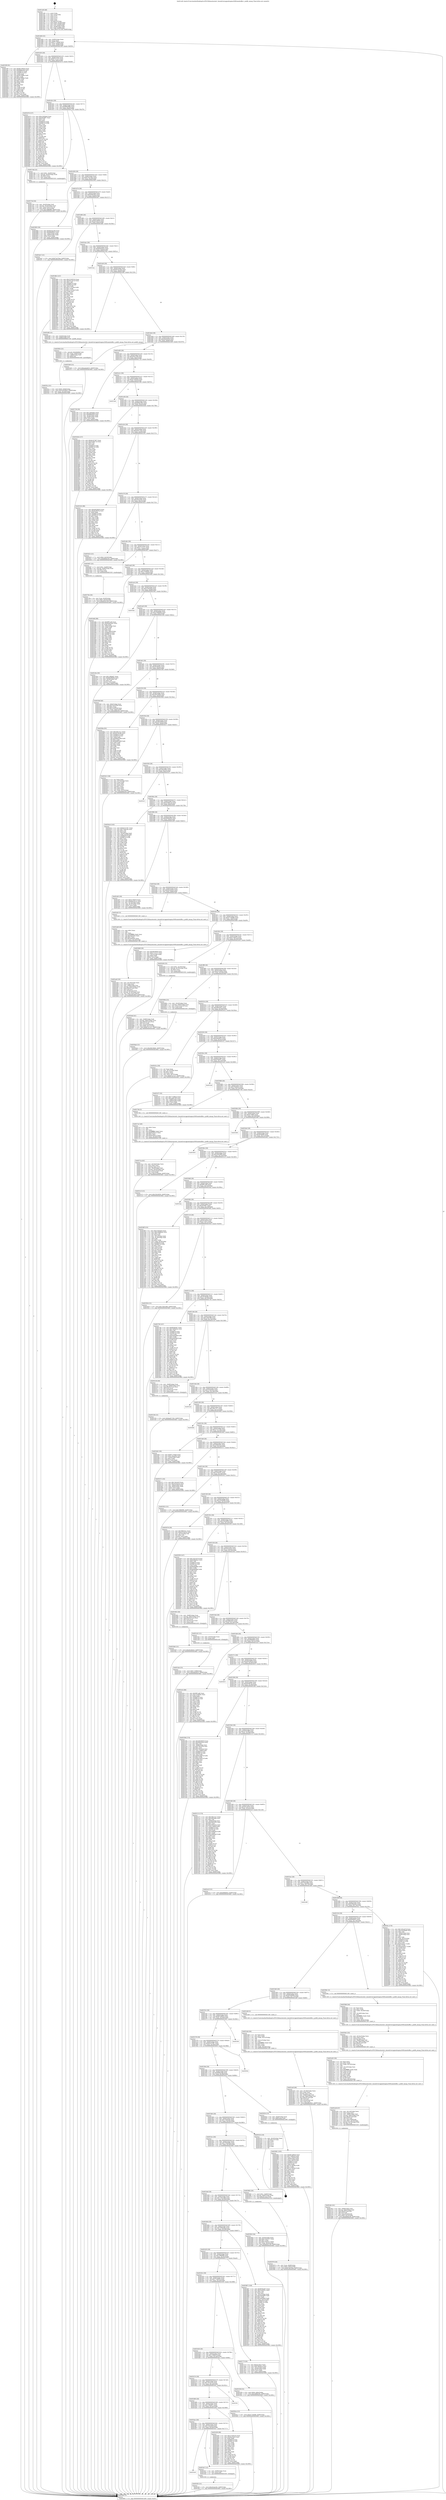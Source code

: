 digraph "0x401cd0" {
  label = "0x401cd0 (/mnt/c/Users/mathe/Desktop/tcc/POCII/binaries/extr_linuxdriversgpudrmgma500framebuffer.c_psbfb_mmap_Final-ollvm.out::main(0))"
  labelloc = "t"
  node[shape=record]

  Entry [label="",width=0.3,height=0.3,shape=circle,fillcolor=black,style=filled]
  "0x401d00" [label="{
     0x401d00 [32]\l
     | [instrs]\l
     &nbsp;&nbsp;0x401d00 \<+6\>: mov -0x90(%rbp),%eax\l
     &nbsp;&nbsp;0x401d06 \<+2\>: mov %eax,%ecx\l
     &nbsp;&nbsp;0x401d08 \<+6\>: sub $0x87178cbb,%ecx\l
     &nbsp;&nbsp;0x401d0e \<+6\>: mov %eax,-0x94(%rbp)\l
     &nbsp;&nbsp;0x401d14 \<+6\>: mov %ecx,-0x98(%rbp)\l
     &nbsp;&nbsp;0x401d1a \<+6\>: je 00000000004025f9 \<main+0x929\>\l
  }"]
  "0x4025f9" [label="{
     0x4025f9 [91]\l
     | [instrs]\l
     &nbsp;&nbsp;0x4025f9 \<+5\>: mov $0x6b7e9920,%eax\l
     &nbsp;&nbsp;0x4025fe \<+5\>: mov $0x6fdbe346,%ecx\l
     &nbsp;&nbsp;0x402603 \<+7\>: mov 0x406070,%edx\l
     &nbsp;&nbsp;0x40260a \<+7\>: mov 0x406078,%esi\l
     &nbsp;&nbsp;0x402611 \<+2\>: mov %edx,%edi\l
     &nbsp;&nbsp;0x402613 \<+6\>: sub $0xe078dfee,%edi\l
     &nbsp;&nbsp;0x402619 \<+3\>: sub $0x1,%edi\l
     &nbsp;&nbsp;0x40261c \<+6\>: add $0xe078dfee,%edi\l
     &nbsp;&nbsp;0x402622 \<+3\>: imul %edi,%edx\l
     &nbsp;&nbsp;0x402625 \<+3\>: and $0x1,%edx\l
     &nbsp;&nbsp;0x402628 \<+3\>: cmp $0x0,%edx\l
     &nbsp;&nbsp;0x40262b \<+4\>: sete %r8b\l
     &nbsp;&nbsp;0x40262f \<+3\>: cmp $0xa,%esi\l
     &nbsp;&nbsp;0x402632 \<+4\>: setl %r9b\l
     &nbsp;&nbsp;0x402636 \<+3\>: mov %r8b,%r10b\l
     &nbsp;&nbsp;0x402639 \<+3\>: and %r9b,%r10b\l
     &nbsp;&nbsp;0x40263c \<+3\>: xor %r9b,%r8b\l
     &nbsp;&nbsp;0x40263f \<+3\>: or %r8b,%r10b\l
     &nbsp;&nbsp;0x402642 \<+4\>: test $0x1,%r10b\l
     &nbsp;&nbsp;0x402646 \<+3\>: cmovne %ecx,%eax\l
     &nbsp;&nbsp;0x402649 \<+6\>: mov %eax,-0x90(%rbp)\l
     &nbsp;&nbsp;0x40264f \<+5\>: jmp 0000000000403665 \<main+0x1995\>\l
  }"]
  "0x401d20" [label="{
     0x401d20 [28]\l
     | [instrs]\l
     &nbsp;&nbsp;0x401d20 \<+5\>: jmp 0000000000401d25 \<main+0x55\>\l
     &nbsp;&nbsp;0x401d25 \<+6\>: mov -0x94(%rbp),%eax\l
     &nbsp;&nbsp;0x401d2b \<+5\>: sub $0x872c7cc7,%eax\l
     &nbsp;&nbsp;0x401d30 \<+6\>: mov %eax,-0x9c(%rbp)\l
     &nbsp;&nbsp;0x401d36 \<+6\>: je 0000000000402b76 \<main+0xea6\>\l
  }"]
  Exit [label="",width=0.3,height=0.3,shape=circle,fillcolor=black,style=filled,peripheries=2]
  "0x402b76" [label="{
     0x402b76 [137]\l
     | [instrs]\l
     &nbsp;&nbsp;0x402b76 \<+5\>: mov $0xc5563dc6,%eax\l
     &nbsp;&nbsp;0x402b7b \<+5\>: mov $0xa934f97,%ecx\l
     &nbsp;&nbsp;0x402b80 \<+2\>: mov $0x1,%dl\l
     &nbsp;&nbsp;0x402b82 \<+2\>: xor %esi,%esi\l
     &nbsp;&nbsp;0x402b84 \<+7\>: mov 0x406070,%edi\l
     &nbsp;&nbsp;0x402b8b \<+8\>: mov 0x406078,%r8d\l
     &nbsp;&nbsp;0x402b93 \<+3\>: sub $0x1,%esi\l
     &nbsp;&nbsp;0x402b96 \<+3\>: mov %edi,%r9d\l
     &nbsp;&nbsp;0x402b99 \<+3\>: add %esi,%r9d\l
     &nbsp;&nbsp;0x402b9c \<+4\>: imul %r9d,%edi\l
     &nbsp;&nbsp;0x402ba0 \<+3\>: and $0x1,%edi\l
     &nbsp;&nbsp;0x402ba3 \<+3\>: cmp $0x0,%edi\l
     &nbsp;&nbsp;0x402ba6 \<+4\>: sete %r10b\l
     &nbsp;&nbsp;0x402baa \<+4\>: cmp $0xa,%r8d\l
     &nbsp;&nbsp;0x402bae \<+4\>: setl %r11b\l
     &nbsp;&nbsp;0x402bb2 \<+3\>: mov %r10b,%bl\l
     &nbsp;&nbsp;0x402bb5 \<+3\>: xor $0xff,%bl\l
     &nbsp;&nbsp;0x402bb8 \<+3\>: mov %r11b,%r14b\l
     &nbsp;&nbsp;0x402bbb \<+4\>: xor $0xff,%r14b\l
     &nbsp;&nbsp;0x402bbf \<+3\>: xor $0x0,%dl\l
     &nbsp;&nbsp;0x402bc2 \<+3\>: mov %bl,%r15b\l
     &nbsp;&nbsp;0x402bc5 \<+4\>: and $0x0,%r15b\l
     &nbsp;&nbsp;0x402bc9 \<+3\>: and %dl,%r10b\l
     &nbsp;&nbsp;0x402bcc \<+3\>: mov %r14b,%r12b\l
     &nbsp;&nbsp;0x402bcf \<+4\>: and $0x0,%r12b\l
     &nbsp;&nbsp;0x402bd3 \<+3\>: and %dl,%r11b\l
     &nbsp;&nbsp;0x402bd6 \<+3\>: or %r10b,%r15b\l
     &nbsp;&nbsp;0x402bd9 \<+3\>: or %r11b,%r12b\l
     &nbsp;&nbsp;0x402bdc \<+3\>: xor %r12b,%r15b\l
     &nbsp;&nbsp;0x402bdf \<+3\>: or %r14b,%bl\l
     &nbsp;&nbsp;0x402be2 \<+3\>: xor $0xff,%bl\l
     &nbsp;&nbsp;0x402be5 \<+3\>: or $0x0,%dl\l
     &nbsp;&nbsp;0x402be8 \<+2\>: and %dl,%bl\l
     &nbsp;&nbsp;0x402bea \<+3\>: or %bl,%r15b\l
     &nbsp;&nbsp;0x402bed \<+4\>: test $0x1,%r15b\l
     &nbsp;&nbsp;0x402bf1 \<+3\>: cmovne %ecx,%eax\l
     &nbsp;&nbsp;0x402bf4 \<+6\>: mov %eax,-0x90(%rbp)\l
     &nbsp;&nbsp;0x402bfa \<+5\>: jmp 0000000000403665 \<main+0x1995\>\l
  }"]
  "0x401d3c" [label="{
     0x401d3c [28]\l
     | [instrs]\l
     &nbsp;&nbsp;0x401d3c \<+5\>: jmp 0000000000401d41 \<main+0x71\>\l
     &nbsp;&nbsp;0x401d41 \<+6\>: mov -0x94(%rbp),%eax\l
     &nbsp;&nbsp;0x401d47 \<+5\>: sub $0x8f8ee966,%eax\l
     &nbsp;&nbsp;0x401d4c \<+6\>: mov %eax,-0xa0(%rbp)\l
     &nbsp;&nbsp;0x401d52 \<+6\>: je 0000000000402746 \<main+0xa76\>\l
  }"]
  "0x4033f3" [label="{
     0x4033f3 [15]\l
     | [instrs]\l
     &nbsp;&nbsp;0x4033f3 \<+10\>: movl $0xc0c4a3d2,-0x90(%rbp)\l
     &nbsp;&nbsp;0x4033fd \<+5\>: jmp 0000000000403665 \<main+0x1995\>\l
  }"]
  "0x402746" [label="{
     0x402746 [23]\l
     | [instrs]\l
     &nbsp;&nbsp;0x402746 \<+7\>: movl $0x1,-0x58(%rbp)\l
     &nbsp;&nbsp;0x40274d \<+4\>: movslq -0x58(%rbp),%rax\l
     &nbsp;&nbsp;0x402751 \<+4\>: shl $0x3,%rax\l
     &nbsp;&nbsp;0x402755 \<+3\>: mov %rax,%rdi\l
     &nbsp;&nbsp;0x402758 \<+5\>: call 0000000000401050 \<malloc@plt\>\l
     | [calls]\l
     &nbsp;&nbsp;0x401050 \{1\} (unknown)\l
  }"]
  "0x401d58" [label="{
     0x401d58 [28]\l
     | [instrs]\l
     &nbsp;&nbsp;0x401d58 \<+5\>: jmp 0000000000401d5d \<main+0x8d\>\l
     &nbsp;&nbsp;0x401d5d \<+6\>: mov -0x94(%rbp),%eax\l
     &nbsp;&nbsp;0x401d63 \<+5\>: sub $0x97ab76ea,%eax\l
     &nbsp;&nbsp;0x401d68 \<+6\>: mov %eax,-0xa4(%rbp)\l
     &nbsp;&nbsp;0x401d6e \<+6\>: je 0000000000402993 \<main+0xcc3\>\l
  }"]
  "0x4024c8" [label="{
     0x4024c8\l
  }", style=dashed]
  "0x402993" [label="{
     0x402993 [30]\l
     | [instrs]\l
     &nbsp;&nbsp;0x402993 \<+5\>: mov $0x9d7b31bb,%eax\l
     &nbsp;&nbsp;0x402998 \<+5\>: mov $0x6606f9a2,%ecx\l
     &nbsp;&nbsp;0x40299d \<+3\>: mov -0x6c(%rbp),%edx\l
     &nbsp;&nbsp;0x4029a0 \<+3\>: cmp -0x60(%rbp),%edx\l
     &nbsp;&nbsp;0x4029a3 \<+3\>: cmovl %ecx,%eax\l
     &nbsp;&nbsp;0x4029a6 \<+6\>: mov %eax,-0x90(%rbp)\l
     &nbsp;&nbsp;0x4029ac \<+5\>: jmp 0000000000403665 \<main+0x1995\>\l
  }"]
  "0x401d74" [label="{
     0x401d74 [28]\l
     | [instrs]\l
     &nbsp;&nbsp;0x401d74 \<+5\>: jmp 0000000000401d79 \<main+0xa9\>\l
     &nbsp;&nbsp;0x401d79 \<+6\>: mov -0x94(%rbp),%eax\l
     &nbsp;&nbsp;0x401d7f \<+5\>: sub $0x9a483a92,%eax\l
     &nbsp;&nbsp;0x401d84 \<+6\>: mov %eax,-0xa8(%rbp)\l
     &nbsp;&nbsp;0x401d8a \<+6\>: je 0000000000402ee7 \<main+0x1217\>\l
  }"]
  "0x4033e7" [label="{
     0x4033e7 [12]\l
     | [instrs]\l
     &nbsp;&nbsp;0x4033e7 \<+4\>: mov -0x68(%rbp),%rax\l
     &nbsp;&nbsp;0x4033eb \<+3\>: mov %rax,%rdi\l
     &nbsp;&nbsp;0x4033ee \<+5\>: call 0000000000401030 \<free@plt\>\l
     | [calls]\l
     &nbsp;&nbsp;0x401030 \{1\} (unknown)\l
  }"]
  "0x402ee7" [label="{
     0x402ee7 [15]\l
     | [instrs]\l
     &nbsp;&nbsp;0x402ee7 \<+10\>: movl $0x97ab76ea,-0x90(%rbp)\l
     &nbsp;&nbsp;0x402ef1 \<+5\>: jmp 0000000000403665 \<main+0x1995\>\l
  }"]
  "0x401d90" [label="{
     0x401d90 [28]\l
     | [instrs]\l
     &nbsp;&nbsp;0x401d90 \<+5\>: jmp 0000000000401d95 \<main+0xc5\>\l
     &nbsp;&nbsp;0x401d95 \<+6\>: mov -0x94(%rbp),%eax\l
     &nbsp;&nbsp;0x401d9b \<+5\>: sub $0x9ac58cf5,%eax\l
     &nbsp;&nbsp;0x401da0 \<+6\>: mov %eax,-0xac(%rbp)\l
     &nbsp;&nbsp;0x401da6 \<+6\>: je 0000000000402d8c \<main+0x10bc\>\l
  }"]
  "0x4033b0" [label="{
     0x4033b0 [15]\l
     | [instrs]\l
     &nbsp;&nbsp;0x4033b0 \<+10\>: movl $0xc6c4b4e3,-0x90(%rbp)\l
     &nbsp;&nbsp;0x4033ba \<+5\>: jmp 0000000000403665 \<main+0x1995\>\l
  }"]
  "0x402d8c" [label="{
     0x402d8c [147]\l
     | [instrs]\l
     &nbsp;&nbsp;0x402d8c \<+5\>: mov $0x22240554,%eax\l
     &nbsp;&nbsp;0x402d91 \<+5\>: mov $0x567ad1c4,%ecx\l
     &nbsp;&nbsp;0x402d96 \<+2\>: mov $0x1,%dl\l
     &nbsp;&nbsp;0x402d98 \<+7\>: mov 0x406070,%esi\l
     &nbsp;&nbsp;0x402d9f \<+7\>: mov 0x406078,%edi\l
     &nbsp;&nbsp;0x402da6 \<+3\>: mov %esi,%r8d\l
     &nbsp;&nbsp;0x402da9 \<+7\>: add $0x1113c3ed,%r8d\l
     &nbsp;&nbsp;0x402db0 \<+4\>: sub $0x1,%r8d\l
     &nbsp;&nbsp;0x402db4 \<+7\>: sub $0x1113c3ed,%r8d\l
     &nbsp;&nbsp;0x402dbb \<+4\>: imul %r8d,%esi\l
     &nbsp;&nbsp;0x402dbf \<+3\>: and $0x1,%esi\l
     &nbsp;&nbsp;0x402dc2 \<+3\>: cmp $0x0,%esi\l
     &nbsp;&nbsp;0x402dc5 \<+4\>: sete %r9b\l
     &nbsp;&nbsp;0x402dc9 \<+3\>: cmp $0xa,%edi\l
     &nbsp;&nbsp;0x402dcc \<+4\>: setl %r10b\l
     &nbsp;&nbsp;0x402dd0 \<+3\>: mov %r9b,%r11b\l
     &nbsp;&nbsp;0x402dd3 \<+4\>: xor $0xff,%r11b\l
     &nbsp;&nbsp;0x402dd7 \<+3\>: mov %r10b,%bl\l
     &nbsp;&nbsp;0x402dda \<+3\>: xor $0xff,%bl\l
     &nbsp;&nbsp;0x402ddd \<+3\>: xor $0x1,%dl\l
     &nbsp;&nbsp;0x402de0 \<+3\>: mov %r11b,%r14b\l
     &nbsp;&nbsp;0x402de3 \<+4\>: and $0xff,%r14b\l
     &nbsp;&nbsp;0x402de7 \<+3\>: and %dl,%r9b\l
     &nbsp;&nbsp;0x402dea \<+3\>: mov %bl,%r15b\l
     &nbsp;&nbsp;0x402ded \<+4\>: and $0xff,%r15b\l
     &nbsp;&nbsp;0x402df1 \<+3\>: and %dl,%r10b\l
     &nbsp;&nbsp;0x402df4 \<+3\>: or %r9b,%r14b\l
     &nbsp;&nbsp;0x402df7 \<+3\>: or %r10b,%r15b\l
     &nbsp;&nbsp;0x402dfa \<+3\>: xor %r15b,%r14b\l
     &nbsp;&nbsp;0x402dfd \<+3\>: or %bl,%r11b\l
     &nbsp;&nbsp;0x402e00 \<+4\>: xor $0xff,%r11b\l
     &nbsp;&nbsp;0x402e04 \<+3\>: or $0x1,%dl\l
     &nbsp;&nbsp;0x402e07 \<+3\>: and %dl,%r11b\l
     &nbsp;&nbsp;0x402e0a \<+3\>: or %r11b,%r14b\l
     &nbsp;&nbsp;0x402e0d \<+4\>: test $0x1,%r14b\l
     &nbsp;&nbsp;0x402e11 \<+3\>: cmovne %ecx,%eax\l
     &nbsp;&nbsp;0x402e14 \<+6\>: mov %eax,-0x90(%rbp)\l
     &nbsp;&nbsp;0x402e1a \<+5\>: jmp 0000000000403665 \<main+0x1995\>\l
  }"]
  "0x401dac" [label="{
     0x401dac [28]\l
     | [instrs]\l
     &nbsp;&nbsp;0x401dac \<+5\>: jmp 0000000000401db1 \<main+0xe1\>\l
     &nbsp;&nbsp;0x401db1 \<+6\>: mov -0x94(%rbp),%eax\l
     &nbsp;&nbsp;0x401db7 \<+5\>: sub $0x9b3650c3,%eax\l
     &nbsp;&nbsp;0x401dbc \<+6\>: mov %eax,-0xb0(%rbp)\l
     &nbsp;&nbsp;0x401dc2 \<+6\>: je 00000000004025ea \<main+0x91a\>\l
  }"]
  "0x403236" [label="{
     0x403236 [15]\l
     | [instrs]\l
     &nbsp;&nbsp;0x403236 \<+10\>: movl $0xbad572d3,-0x90(%rbp)\l
     &nbsp;&nbsp;0x403240 \<+5\>: jmp 0000000000403665 \<main+0x1995\>\l
  }"]
  "0x4025ea" [label="{
     0x4025ea\l
  }", style=dashed]
  "0x401dc8" [label="{
     0x401dc8 [28]\l
     | [instrs]\l
     &nbsp;&nbsp;0x401dc8 \<+5\>: jmp 0000000000401dcd \<main+0xfd\>\l
     &nbsp;&nbsp;0x401dcd \<+6\>: mov -0x94(%rbp),%eax\l
     &nbsp;&nbsp;0x401dd3 \<+5\>: sub $0x9d7b31bb,%eax\l
     &nbsp;&nbsp;0x401dd8 \<+6\>: mov %eax,-0xb4(%rbp)\l
     &nbsp;&nbsp;0x401dde \<+6\>: je 0000000000402ef6 \<main+0x1226\>\l
  }"]
  "0x4031de" [label="{
     0x4031de [25]\l
     | [instrs]\l
     &nbsp;&nbsp;0x4031de \<+10\>: movl $0x0,-0x88(%rbp)\l
     &nbsp;&nbsp;0x4031e8 \<+10\>: movl $0xeada4d23,-0x90(%rbp)\l
     &nbsp;&nbsp;0x4031f2 \<+5\>: jmp 0000000000403665 \<main+0x1995\>\l
  }"]
  "0x402ef6" [label="{
     0x402ef6 [13]\l
     | [instrs]\l
     &nbsp;&nbsp;0x402ef6 \<+4\>: mov -0x50(%rbp),%rdi\l
     &nbsp;&nbsp;0x402efa \<+4\>: mov -0x68(%rbp),%rsi\l
     &nbsp;&nbsp;0x402efe \<+5\>: call 0000000000401240 \<psbfb_mmap\>\l
     | [calls]\l
     &nbsp;&nbsp;0x401240 \{1\} (/mnt/c/Users/mathe/Desktop/tcc/POCII/binaries/extr_linuxdriversgpudrmgma500framebuffer.c_psbfb_mmap_Final-ollvm.out::psbfb_mmap)\l
  }"]
  "0x401de4" [label="{
     0x401de4 [28]\l
     | [instrs]\l
     &nbsp;&nbsp;0x401de4 \<+5\>: jmp 0000000000401de9 \<main+0x119\>\l
     &nbsp;&nbsp;0x401de9 \<+6\>: mov -0x94(%rbp),%eax\l
     &nbsp;&nbsp;0x401def \<+5\>: sub $0xa9a05d1d,%eax\l
     &nbsp;&nbsp;0x401df4 \<+6\>: mov %eax,-0xb8(%rbp)\l
     &nbsp;&nbsp;0x401dfa \<+6\>: je 0000000000403349 \<main+0x1679\>\l
  }"]
  "0x4030ab" [label="{
     0x4030ab [15]\l
     | [instrs]\l
     &nbsp;&nbsp;0x4030ab \<+10\>: movl $0xc8b19dd4,-0x90(%rbp)\l
     &nbsp;&nbsp;0x4030b5 \<+5\>: jmp 0000000000403665 \<main+0x1995\>\l
  }"]
  "0x403349" [label="{
     0x403349 [15]\l
     | [instrs]\l
     &nbsp;&nbsp;0x403349 \<+10\>: movl $0xeada4d23,-0x90(%rbp)\l
     &nbsp;&nbsp;0x403353 \<+5\>: jmp 0000000000403665 \<main+0x1995\>\l
  }"]
  "0x401e00" [label="{
     0x401e00 [28]\l
     | [instrs]\l
     &nbsp;&nbsp;0x401e00 \<+5\>: jmp 0000000000401e05 \<main+0x135\>\l
     &nbsp;&nbsp;0x401e05 \<+6\>: mov -0x94(%rbp),%eax\l
     &nbsp;&nbsp;0x401e0b \<+5\>: sub $0xaf541338,%eax\l
     &nbsp;&nbsp;0x401e10 \<+6\>: mov %eax,-0xbc(%rbp)\l
     &nbsp;&nbsp;0x401e16 \<+6\>: je 0000000000402728 \<main+0xa58\>\l
  }"]
  "0x402f1a" [label="{
     0x402f1a [31]\l
     | [instrs]\l
     &nbsp;&nbsp;0x402f1a \<+10\>: movl $0x0,-0x84(%rbp)\l
     &nbsp;&nbsp;0x402f24 \<+10\>: movl $0x33454950,-0x90(%rbp)\l
     &nbsp;&nbsp;0x402f2e \<+6\>: mov %eax,-0x1d4(%rbp)\l
     &nbsp;&nbsp;0x402f34 \<+5\>: jmp 0000000000403665 \<main+0x1995\>\l
  }"]
  "0x402728" [label="{
     0x402728 [30]\l
     | [instrs]\l
     &nbsp;&nbsp;0x402728 \<+5\>: mov $0x7304e00a,%eax\l
     &nbsp;&nbsp;0x40272d \<+5\>: mov $0x8f8ee966,%ecx\l
     &nbsp;&nbsp;0x402732 \<+3\>: mov -0x54(%rbp),%edx\l
     &nbsp;&nbsp;0x402735 \<+3\>: cmp -0x48(%rbp),%edx\l
     &nbsp;&nbsp;0x402738 \<+3\>: cmovl %ecx,%eax\l
     &nbsp;&nbsp;0x40273b \<+6\>: mov %eax,-0x90(%rbp)\l
     &nbsp;&nbsp;0x402741 \<+5\>: jmp 0000000000403665 \<main+0x1995\>\l
  }"]
  "0x401e1c" [label="{
     0x401e1c [28]\l
     | [instrs]\l
     &nbsp;&nbsp;0x401e1c \<+5\>: jmp 0000000000401e21 \<main+0x151\>\l
     &nbsp;&nbsp;0x401e21 \<+6\>: mov -0x94(%rbp),%eax\l
     &nbsp;&nbsp;0x401e27 \<+5\>: sub $0xb15060c6,%eax\l
     &nbsp;&nbsp;0x401e2c \<+6\>: mov %eax,-0xc0(%rbp)\l
     &nbsp;&nbsp;0x401e32 \<+6\>: je 000000000040254b \<main+0x87b\>\l
  }"]
  "0x402f03" [label="{
     0x402f03 [23]\l
     | [instrs]\l
     &nbsp;&nbsp;0x402f03 \<+10\>: movabs $0x4040b6,%rdi\l
     &nbsp;&nbsp;0x402f0d \<+3\>: mov %eax,-0x80(%rbp)\l
     &nbsp;&nbsp;0x402f10 \<+3\>: mov -0x80(%rbp),%esi\l
     &nbsp;&nbsp;0x402f13 \<+2\>: mov $0x0,%al\l
     &nbsp;&nbsp;0x402f15 \<+5\>: call 0000000000401040 \<printf@plt\>\l
     | [calls]\l
     &nbsp;&nbsp;0x401040 \{1\} (unknown)\l
  }"]
  "0x40254b" [label="{
     0x40254b\l
  }", style=dashed]
  "0x401e38" [label="{
     0x401e38 [28]\l
     | [instrs]\l
     &nbsp;&nbsp;0x401e38 \<+5\>: jmp 0000000000401e3d \<main+0x16d\>\l
     &nbsp;&nbsp;0x401e3d \<+6\>: mov -0x94(%rbp),%eax\l
     &nbsp;&nbsp;0x401e43 \<+5\>: sub $0xb80dc305,%eax\l
     &nbsp;&nbsp;0x401e48 \<+6\>: mov %eax,-0xc4(%rbp)\l
     &nbsp;&nbsp;0x401e4e \<+6\>: je 000000000040343b \<main+0x176b\>\l
  }"]
  "0x4024ac" [label="{
     0x4024ac [28]\l
     | [instrs]\l
     &nbsp;&nbsp;0x4024ac \<+5\>: jmp 00000000004024b1 \<main+0x7e1\>\l
     &nbsp;&nbsp;0x4024b1 \<+6\>: mov -0x94(%rbp),%eax\l
     &nbsp;&nbsp;0x4024b7 \<+5\>: sub $0x7cb5a0cf,%eax\l
     &nbsp;&nbsp;0x4024bc \<+6\>: mov %eax,-0x1b0(%rbp)\l
     &nbsp;&nbsp;0x4024c2 \<+6\>: je 00000000004033e7 \<main+0x1717\>\l
  }"]
  "0x40343b" [label="{
     0x40343b [137]\l
     | [instrs]\l
     &nbsp;&nbsp;0x40343b \<+5\>: mov $0x6e247467,%eax\l
     &nbsp;&nbsp;0x403440 \<+5\>: mov $0xd1b9671d,%ecx\l
     &nbsp;&nbsp;0x403445 \<+2\>: mov $0x1,%dl\l
     &nbsp;&nbsp;0x403447 \<+2\>: xor %esi,%esi\l
     &nbsp;&nbsp;0x403449 \<+7\>: mov 0x406070,%edi\l
     &nbsp;&nbsp;0x403450 \<+8\>: mov 0x406078,%r8d\l
     &nbsp;&nbsp;0x403458 \<+3\>: sub $0x1,%esi\l
     &nbsp;&nbsp;0x40345b \<+3\>: mov %edi,%r9d\l
     &nbsp;&nbsp;0x40345e \<+3\>: add %esi,%r9d\l
     &nbsp;&nbsp;0x403461 \<+4\>: imul %r9d,%edi\l
     &nbsp;&nbsp;0x403465 \<+3\>: and $0x1,%edi\l
     &nbsp;&nbsp;0x403468 \<+3\>: cmp $0x0,%edi\l
     &nbsp;&nbsp;0x40346b \<+4\>: sete %r10b\l
     &nbsp;&nbsp;0x40346f \<+4\>: cmp $0xa,%r8d\l
     &nbsp;&nbsp;0x403473 \<+4\>: setl %r11b\l
     &nbsp;&nbsp;0x403477 \<+3\>: mov %r10b,%bl\l
     &nbsp;&nbsp;0x40347a \<+3\>: xor $0xff,%bl\l
     &nbsp;&nbsp;0x40347d \<+3\>: mov %r11b,%r14b\l
     &nbsp;&nbsp;0x403480 \<+4\>: xor $0xff,%r14b\l
     &nbsp;&nbsp;0x403484 \<+3\>: xor $0x0,%dl\l
     &nbsp;&nbsp;0x403487 \<+3\>: mov %bl,%r15b\l
     &nbsp;&nbsp;0x40348a \<+4\>: and $0x0,%r15b\l
     &nbsp;&nbsp;0x40348e \<+3\>: and %dl,%r10b\l
     &nbsp;&nbsp;0x403491 \<+3\>: mov %r14b,%r12b\l
     &nbsp;&nbsp;0x403494 \<+4\>: and $0x0,%r12b\l
     &nbsp;&nbsp;0x403498 \<+3\>: and %dl,%r11b\l
     &nbsp;&nbsp;0x40349b \<+3\>: or %r10b,%r15b\l
     &nbsp;&nbsp;0x40349e \<+3\>: or %r11b,%r12b\l
     &nbsp;&nbsp;0x4034a1 \<+3\>: xor %r12b,%r15b\l
     &nbsp;&nbsp;0x4034a4 \<+3\>: or %r14b,%bl\l
     &nbsp;&nbsp;0x4034a7 \<+3\>: xor $0xff,%bl\l
     &nbsp;&nbsp;0x4034aa \<+3\>: or $0x0,%dl\l
     &nbsp;&nbsp;0x4034ad \<+2\>: and %dl,%bl\l
     &nbsp;&nbsp;0x4034af \<+3\>: or %bl,%r15b\l
     &nbsp;&nbsp;0x4034b2 \<+4\>: test $0x1,%r15b\l
     &nbsp;&nbsp;0x4034b6 \<+3\>: cmovne %ecx,%eax\l
     &nbsp;&nbsp;0x4034b9 \<+6\>: mov %eax,-0x90(%rbp)\l
     &nbsp;&nbsp;0x4034bf \<+5\>: jmp 0000000000403665 \<main+0x1995\>\l
  }"]
  "0x401e54" [label="{
     0x401e54 [28]\l
     | [instrs]\l
     &nbsp;&nbsp;0x401e54 \<+5\>: jmp 0000000000401e59 \<main+0x189\>\l
     &nbsp;&nbsp;0x401e59 \<+6\>: mov -0x94(%rbp),%eax\l
     &nbsp;&nbsp;0x401e5f \<+5\>: sub $0xbad572d3,%eax\l
     &nbsp;&nbsp;0x401e64 \<+6\>: mov %eax,-0xc8(%rbp)\l
     &nbsp;&nbsp;0x401e6a \<+6\>: je 0000000000403245 \<main+0x1575\>\l
  }"]
  "0x402d36" [label="{
     0x402d36 [86]\l
     | [instrs]\l
     &nbsp;&nbsp;0x402d36 \<+5\>: mov $0x22240554,%eax\l
     &nbsp;&nbsp;0x402d3b \<+5\>: mov $0x9ac58cf5,%ecx\l
     &nbsp;&nbsp;0x402d40 \<+2\>: xor %edx,%edx\l
     &nbsp;&nbsp;0x402d42 \<+7\>: mov 0x406070,%esi\l
     &nbsp;&nbsp;0x402d49 \<+7\>: mov 0x406078,%edi\l
     &nbsp;&nbsp;0x402d50 \<+3\>: sub $0x1,%edx\l
     &nbsp;&nbsp;0x402d53 \<+3\>: mov %esi,%r8d\l
     &nbsp;&nbsp;0x402d56 \<+3\>: add %edx,%r8d\l
     &nbsp;&nbsp;0x402d59 \<+4\>: imul %r8d,%esi\l
     &nbsp;&nbsp;0x402d5d \<+3\>: and $0x1,%esi\l
     &nbsp;&nbsp;0x402d60 \<+3\>: cmp $0x0,%esi\l
     &nbsp;&nbsp;0x402d63 \<+4\>: sete %r9b\l
     &nbsp;&nbsp;0x402d67 \<+3\>: cmp $0xa,%edi\l
     &nbsp;&nbsp;0x402d6a \<+4\>: setl %r10b\l
     &nbsp;&nbsp;0x402d6e \<+3\>: mov %r9b,%r11b\l
     &nbsp;&nbsp;0x402d71 \<+3\>: and %r10b,%r11b\l
     &nbsp;&nbsp;0x402d74 \<+3\>: xor %r10b,%r9b\l
     &nbsp;&nbsp;0x402d77 \<+3\>: or %r9b,%r11b\l
     &nbsp;&nbsp;0x402d7a \<+4\>: test $0x1,%r11b\l
     &nbsp;&nbsp;0x402d7e \<+3\>: cmovne %ecx,%eax\l
     &nbsp;&nbsp;0x402d81 \<+6\>: mov %eax,-0x90(%rbp)\l
     &nbsp;&nbsp;0x402d87 \<+5\>: jmp 0000000000403665 \<main+0x1995\>\l
  }"]
  "0x403245" [label="{
     0x403245 [86]\l
     | [instrs]\l
     &nbsp;&nbsp;0x403245 \<+5\>: mov $0x4d026829,%eax\l
     &nbsp;&nbsp;0x40324a \<+5\>: mov $0x4ec997fa,%ecx\l
     &nbsp;&nbsp;0x40324f \<+2\>: xor %edx,%edx\l
     &nbsp;&nbsp;0x403251 \<+7\>: mov 0x406070,%esi\l
     &nbsp;&nbsp;0x403258 \<+7\>: mov 0x406078,%edi\l
     &nbsp;&nbsp;0x40325f \<+3\>: sub $0x1,%edx\l
     &nbsp;&nbsp;0x403262 \<+3\>: mov %esi,%r8d\l
     &nbsp;&nbsp;0x403265 \<+3\>: add %edx,%r8d\l
     &nbsp;&nbsp;0x403268 \<+4\>: imul %r8d,%esi\l
     &nbsp;&nbsp;0x40326c \<+3\>: and $0x1,%esi\l
     &nbsp;&nbsp;0x40326f \<+3\>: cmp $0x0,%esi\l
     &nbsp;&nbsp;0x403272 \<+4\>: sete %r9b\l
     &nbsp;&nbsp;0x403276 \<+3\>: cmp $0xa,%edi\l
     &nbsp;&nbsp;0x403279 \<+4\>: setl %r10b\l
     &nbsp;&nbsp;0x40327d \<+3\>: mov %r9b,%r11b\l
     &nbsp;&nbsp;0x403280 \<+3\>: and %r10b,%r11b\l
     &nbsp;&nbsp;0x403283 \<+3\>: xor %r10b,%r9b\l
     &nbsp;&nbsp;0x403286 \<+3\>: or %r9b,%r11b\l
     &nbsp;&nbsp;0x403289 \<+4\>: test $0x1,%r11b\l
     &nbsp;&nbsp;0x40328d \<+3\>: cmovne %ecx,%eax\l
     &nbsp;&nbsp;0x403290 \<+6\>: mov %eax,-0x90(%rbp)\l
     &nbsp;&nbsp;0x403296 \<+5\>: jmp 0000000000403665 \<main+0x1995\>\l
  }"]
  "0x401e70" [label="{
     0x401e70 [28]\l
     | [instrs]\l
     &nbsp;&nbsp;0x401e70 \<+5\>: jmp 0000000000401e75 \<main+0x1a5\>\l
     &nbsp;&nbsp;0x401e75 \<+6\>: mov -0x94(%rbp),%eax\l
     &nbsp;&nbsp;0x401e7b \<+5\>: sub $0xc0c4a3d2,%eax\l
     &nbsp;&nbsp;0x401e80 \<+6\>: mov %eax,-0xcc(%rbp)\l
     &nbsp;&nbsp;0x401e86 \<+6\>: je 0000000000403425 \<main+0x1755\>\l
  }"]
  "0x402490" [label="{
     0x402490 [28]\l
     | [instrs]\l
     &nbsp;&nbsp;0x402490 \<+5\>: jmp 0000000000402495 \<main+0x7c5\>\l
     &nbsp;&nbsp;0x402495 \<+6\>: mov -0x94(%rbp),%eax\l
     &nbsp;&nbsp;0x40249b \<+5\>: sub $0x7c88afd7,%eax\l
     &nbsp;&nbsp;0x4024a0 \<+6\>: mov %eax,-0x1ac(%rbp)\l
     &nbsp;&nbsp;0x4024a6 \<+6\>: je 0000000000402d36 \<main+0x1066\>\l
  }"]
  "0x403425" [label="{
     0x403425 [22]\l
     | [instrs]\l
     &nbsp;&nbsp;0x403425 \<+7\>: movl $0x0,-0x34(%rbp)\l
     &nbsp;&nbsp;0x40342c \<+10\>: movl $0xb80dc305,-0x90(%rbp)\l
     &nbsp;&nbsp;0x403436 \<+5\>: jmp 0000000000403665 \<main+0x1995\>\l
  }"]
  "0x401e8c" [label="{
     0x401e8c [28]\l
     | [instrs]\l
     &nbsp;&nbsp;0x401e8c \<+5\>: jmp 0000000000401e91 \<main+0x1c1\>\l
     &nbsp;&nbsp;0x401e91 \<+6\>: mov -0x94(%rbp),%eax\l
     &nbsp;&nbsp;0x401e97 \<+5\>: sub $0xc17cc1a7,%eax\l
     &nbsp;&nbsp;0x401e9c \<+6\>: mov %eax,-0xd0(%rbp)\l
     &nbsp;&nbsp;0x401ea2 \<+6\>: je 00000000004026f7 \<main+0xa27\>\l
  }"]
  "0x4035fc" [label="{
     0x4035fc\l
  }", style=dashed]
  "0x4026f7" [label="{
     0x4026f7 [23]\l
     | [instrs]\l
     &nbsp;&nbsp;0x4026f7 \<+7\>: movl $0x1,-0x48(%rbp)\l
     &nbsp;&nbsp;0x4026fe \<+4\>: movslq -0x48(%rbp),%rax\l
     &nbsp;&nbsp;0x402702 \<+4\>: shl $0x3,%rax\l
     &nbsp;&nbsp;0x402706 \<+3\>: mov %rax,%rdi\l
     &nbsp;&nbsp;0x402709 \<+5\>: call 0000000000401050 \<malloc@plt\>\l
     | [calls]\l
     &nbsp;&nbsp;0x401050 \{1\} (unknown)\l
  }"]
  "0x401ea8" [label="{
     0x401ea8 [28]\l
     | [instrs]\l
     &nbsp;&nbsp;0x401ea8 \<+5\>: jmp 0000000000401ead \<main+0x1dd\>\l
     &nbsp;&nbsp;0x401ead \<+6\>: mov -0x94(%rbp),%eax\l
     &nbsp;&nbsp;0x401eb3 \<+5\>: sub $0xc19380dc,%eax\l
     &nbsp;&nbsp;0x401eb8 \<+6\>: mov %eax,-0xd4(%rbp)\l
     &nbsp;&nbsp;0x401ebe \<+6\>: je 0000000000402e84 \<main+0x11b4\>\l
  }"]
  "0x402ce9" [label="{
     0x402ce9 [49]\l
     | [instrs]\l
     &nbsp;&nbsp;0x402ce9 \<+6\>: mov -0x1d0(%rbp),%ecx\l
     &nbsp;&nbsp;0x402cef \<+3\>: imul %eax,%ecx\l
     &nbsp;&nbsp;0x402cf2 \<+3\>: movslq %ecx,%rdi\l
     &nbsp;&nbsp;0x402cf5 \<+4\>: mov -0x68(%rbp),%r8\l
     &nbsp;&nbsp;0x402cf9 \<+4\>: movslq -0x6c(%rbp),%r9\l
     &nbsp;&nbsp;0x402cfd \<+4\>: imul $0x28,%r9,%r9\l
     &nbsp;&nbsp;0x402d01 \<+3\>: add %r9,%r8\l
     &nbsp;&nbsp;0x402d04 \<+4\>: mov 0x20(%r8),%r8\l
     &nbsp;&nbsp;0x402d08 \<+3\>: mov %rdi,(%r8)\l
     &nbsp;&nbsp;0x402d0b \<+10\>: movl $0xe9bc04c1,-0x90(%rbp)\l
     &nbsp;&nbsp;0x402d15 \<+5\>: jmp 0000000000403665 \<main+0x1995\>\l
  }"]
  "0x402e84" [label="{
     0x402e84 [99]\l
     | [instrs]\l
     &nbsp;&nbsp;0x402e84 \<+5\>: mov $0x9f97a46,%eax\l
     &nbsp;&nbsp;0x402e89 \<+5\>: mov $0x9a483a92,%ecx\l
     &nbsp;&nbsp;0x402e8e \<+2\>: xor %edx,%edx\l
     &nbsp;&nbsp;0x402e90 \<+3\>: mov -0x6c(%rbp),%esi\l
     &nbsp;&nbsp;0x402e93 \<+2\>: mov %edx,%edi\l
     &nbsp;&nbsp;0x402e95 \<+3\>: sub $0x1,%edi\l
     &nbsp;&nbsp;0x402e98 \<+2\>: sub %edi,%esi\l
     &nbsp;&nbsp;0x402e9a \<+3\>: mov %esi,-0x6c(%rbp)\l
     &nbsp;&nbsp;0x402e9d \<+7\>: mov 0x406070,%esi\l
     &nbsp;&nbsp;0x402ea4 \<+7\>: mov 0x406078,%edi\l
     &nbsp;&nbsp;0x402eab \<+3\>: sub $0x1,%edx\l
     &nbsp;&nbsp;0x402eae \<+3\>: mov %esi,%r8d\l
     &nbsp;&nbsp;0x402eb1 \<+3\>: add %edx,%r8d\l
     &nbsp;&nbsp;0x402eb4 \<+4\>: imul %r8d,%esi\l
     &nbsp;&nbsp;0x402eb8 \<+3\>: and $0x1,%esi\l
     &nbsp;&nbsp;0x402ebb \<+3\>: cmp $0x0,%esi\l
     &nbsp;&nbsp;0x402ebe \<+4\>: sete %r9b\l
     &nbsp;&nbsp;0x402ec2 \<+3\>: cmp $0xa,%edi\l
     &nbsp;&nbsp;0x402ec5 \<+4\>: setl %r10b\l
     &nbsp;&nbsp;0x402ec9 \<+3\>: mov %r9b,%r11b\l
     &nbsp;&nbsp;0x402ecc \<+3\>: and %r10b,%r11b\l
     &nbsp;&nbsp;0x402ecf \<+3\>: xor %r10b,%r9b\l
     &nbsp;&nbsp;0x402ed2 \<+3\>: or %r9b,%r11b\l
     &nbsp;&nbsp;0x402ed5 \<+4\>: test $0x1,%r11b\l
     &nbsp;&nbsp;0x402ed9 \<+3\>: cmovne %ecx,%eax\l
     &nbsp;&nbsp;0x402edc \<+6\>: mov %eax,-0x90(%rbp)\l
     &nbsp;&nbsp;0x402ee2 \<+5\>: jmp 0000000000403665 \<main+0x1995\>\l
  }"]
  "0x401ec4" [label="{
     0x401ec4 [28]\l
     | [instrs]\l
     &nbsp;&nbsp;0x401ec4 \<+5\>: jmp 0000000000401ec9 \<main+0x1f9\>\l
     &nbsp;&nbsp;0x401ec9 \<+6\>: mov -0x94(%rbp),%eax\l
     &nbsp;&nbsp;0x401ecf \<+5\>: sub $0xc5563dc6,%eax\l
     &nbsp;&nbsp;0x401ed4 \<+6\>: mov %eax,-0xd8(%rbp)\l
     &nbsp;&nbsp;0x401eda \<+6\>: je 00000000004035bc \<main+0x18ec\>\l
  }"]
  "0x402cbd" [label="{
     0x402cbd [44]\l
     | [instrs]\l
     &nbsp;&nbsp;0x402cbd \<+2\>: xor %ecx,%ecx\l
     &nbsp;&nbsp;0x402cbf \<+5\>: mov $0x2,%edx\l
     &nbsp;&nbsp;0x402cc4 \<+6\>: mov %edx,-0x1cc(%rbp)\l
     &nbsp;&nbsp;0x402cca \<+1\>: cltd\l
     &nbsp;&nbsp;0x402ccb \<+6\>: mov -0x1cc(%rbp),%esi\l
     &nbsp;&nbsp;0x402cd1 \<+2\>: idiv %esi\l
     &nbsp;&nbsp;0x402cd3 \<+6\>: imul $0xfffffffe,%edx,%edx\l
     &nbsp;&nbsp;0x402cd9 \<+3\>: sub $0x1,%ecx\l
     &nbsp;&nbsp;0x402cdc \<+2\>: sub %ecx,%edx\l
     &nbsp;&nbsp;0x402cde \<+6\>: mov %edx,-0x1d0(%rbp)\l
     &nbsp;&nbsp;0x402ce4 \<+5\>: call 0000000000401160 \<next_i\>\l
     | [calls]\l
     &nbsp;&nbsp;0x401160 \{1\} (/mnt/c/Users/mathe/Desktop/tcc/POCII/binaries/extr_linuxdriversgpudrmgma500framebuffer.c_psbfb_mmap_Final-ollvm.out::next_i)\l
  }"]
  "0x4035bc" [label="{
     0x4035bc\l
  }", style=dashed]
  "0x401ee0" [label="{
     0x401ee0 [28]\l
     | [instrs]\l
     &nbsp;&nbsp;0x401ee0 \<+5\>: jmp 0000000000401ee5 \<main+0x215\>\l
     &nbsp;&nbsp;0x401ee5 \<+6\>: mov -0x94(%rbp),%eax\l
     &nbsp;&nbsp;0x401eeb \<+5\>: sub $0xc59d8bd4,%eax\l
     &nbsp;&nbsp;0x401ef0 \<+6\>: mov %eax,-0xdc(%rbp)\l
     &nbsp;&nbsp;0x401ef6 \<+6\>: je 0000000000402c9a \<main+0xfca\>\l
  }"]
  "0x402b4d" [label="{
     0x402b4d [41]\l
     | [instrs]\l
     &nbsp;&nbsp;0x402b4d \<+4\>: mov -0x68(%rbp),%rdi\l
     &nbsp;&nbsp;0x402b51 \<+4\>: movslq -0x6c(%rbp),%rcx\l
     &nbsp;&nbsp;0x402b55 \<+4\>: imul $0x28,%rcx,%rcx\l
     &nbsp;&nbsp;0x402b59 \<+3\>: add %rcx,%rdi\l
     &nbsp;&nbsp;0x402b5c \<+4\>: mov %rax,0x20(%rdi)\l
     &nbsp;&nbsp;0x402b60 \<+7\>: movl $0x0,-0x7c(%rbp)\l
     &nbsp;&nbsp;0x402b67 \<+10\>: movl $0x872c7cc7,-0x90(%rbp)\l
     &nbsp;&nbsp;0x402b71 \<+5\>: jmp 0000000000403665 \<main+0x1995\>\l
  }"]
  "0x402c9a" [label="{
     0x402c9a [30]\l
     | [instrs]\l
     &nbsp;&nbsp;0x402c9a \<+5\>: mov $0x7c88afd7,%eax\l
     &nbsp;&nbsp;0x402c9f \<+5\>: mov $0x6659646d,%ecx\l
     &nbsp;&nbsp;0x402ca4 \<+3\>: mov -0x26(%rbp),%dl\l
     &nbsp;&nbsp;0x402ca7 \<+3\>: test $0x1,%dl\l
     &nbsp;&nbsp;0x402caa \<+3\>: cmovne %ecx,%eax\l
     &nbsp;&nbsp;0x402cad \<+6\>: mov %eax,-0x90(%rbp)\l
     &nbsp;&nbsp;0x402cb3 \<+5\>: jmp 0000000000403665 \<main+0x1995\>\l
  }"]
  "0x401efc" [label="{
     0x401efc [28]\l
     | [instrs]\l
     &nbsp;&nbsp;0x401efc \<+5\>: jmp 0000000000401f01 \<main+0x231\>\l
     &nbsp;&nbsp;0x401f01 \<+6\>: mov -0x94(%rbp),%eax\l
     &nbsp;&nbsp;0x401f07 \<+5\>: sub $0xc6c4b4e3,%eax\l
     &nbsp;&nbsp;0x401f0c \<+6\>: mov %eax,-0xe0(%rbp)\l
     &nbsp;&nbsp;0x401f12 \<+6\>: je 00000000004033bf \<main+0x16ef\>\l
  }"]
  "0x402ae0" [label="{
     0x402ae0 [50]\l
     | [instrs]\l
     &nbsp;&nbsp;0x402ae0 \<+6\>: mov -0x1c8(%rbp),%ecx\l
     &nbsp;&nbsp;0x402ae6 \<+3\>: imul %eax,%ecx\l
     &nbsp;&nbsp;0x402ae9 \<+4\>: mov -0x68(%rbp),%rsi\l
     &nbsp;&nbsp;0x402aed \<+4\>: movslq -0x6c(%rbp),%rdi\l
     &nbsp;&nbsp;0x402af1 \<+4\>: imul $0x28,%rdi,%rdi\l
     &nbsp;&nbsp;0x402af5 \<+3\>: add %rdi,%rsi\l
     &nbsp;&nbsp;0x402af8 \<+4\>: mov 0x18(%rsi),%rsi\l
     &nbsp;&nbsp;0x402afc \<+4\>: movslq -0x74(%rbp),%rdi\l
     &nbsp;&nbsp;0x402b00 \<+3\>: mov %ecx,(%rsi,%rdi,4)\l
     &nbsp;&nbsp;0x402b03 \<+10\>: movl $0xcd01082f,-0x90(%rbp)\l
     &nbsp;&nbsp;0x402b0d \<+5\>: jmp 0000000000403665 \<main+0x1995\>\l
  }"]
  "0x4033bf" [label="{
     0x4033bf [40]\l
     | [instrs]\l
     &nbsp;&nbsp;0x4033bf \<+6\>: mov -0x8c(%rbp),%eax\l
     &nbsp;&nbsp;0x4033c5 \<+5\>: add $0x22ec0358,%eax\l
     &nbsp;&nbsp;0x4033ca \<+3\>: add $0x1,%eax\l
     &nbsp;&nbsp;0x4033cd \<+5\>: sub $0x22ec0358,%eax\l
     &nbsp;&nbsp;0x4033d2 \<+6\>: mov %eax,-0x8c(%rbp)\l
     &nbsp;&nbsp;0x4033d8 \<+10\>: movl $0x2b89e595,-0x90(%rbp)\l
     &nbsp;&nbsp;0x4033e2 \<+5\>: jmp 0000000000403665 \<main+0x1995\>\l
  }"]
  "0x401f18" [label="{
     0x401f18 [28]\l
     | [instrs]\l
     &nbsp;&nbsp;0x401f18 \<+5\>: jmp 0000000000401f1d \<main+0x24d\>\l
     &nbsp;&nbsp;0x401f1d \<+6\>: mov -0x94(%rbp),%eax\l
     &nbsp;&nbsp;0x401f23 \<+5\>: sub $0xc8b19dd4,%eax\l
     &nbsp;&nbsp;0x401f28 \<+6\>: mov %eax,-0xe4(%rbp)\l
     &nbsp;&nbsp;0x401f2e \<+6\>: je 00000000004030ba \<main+0x13ea\>\l
  }"]
  "0x402ab8" [label="{
     0x402ab8 [40]\l
     | [instrs]\l
     &nbsp;&nbsp;0x402ab8 \<+5\>: mov $0x2,%ecx\l
     &nbsp;&nbsp;0x402abd \<+1\>: cltd\l
     &nbsp;&nbsp;0x402abe \<+2\>: idiv %ecx\l
     &nbsp;&nbsp;0x402ac0 \<+6\>: imul $0xfffffffe,%edx,%ecx\l
     &nbsp;&nbsp;0x402ac6 \<+6\>: sub $0x3eb4445,%ecx\l
     &nbsp;&nbsp;0x402acc \<+3\>: add $0x1,%ecx\l
     &nbsp;&nbsp;0x402acf \<+6\>: add $0x3eb4445,%ecx\l
     &nbsp;&nbsp;0x402ad5 \<+6\>: mov %ecx,-0x1c8(%rbp)\l
     &nbsp;&nbsp;0x402adb \<+5\>: call 0000000000401160 \<next_i\>\l
     | [calls]\l
     &nbsp;&nbsp;0x401160 \{1\} (/mnt/c/Users/mathe/Desktop/tcc/POCII/binaries/extr_linuxdriversgpudrmgma500framebuffer.c_psbfb_mmap_Final-ollvm.out::next_i)\l
  }"]
  "0x4030ba" [label="{
     0x4030ba [91]\l
     | [instrs]\l
     &nbsp;&nbsp;0x4030ba \<+5\>: mov $0x24fc1317,%eax\l
     &nbsp;&nbsp;0x4030bf \<+5\>: mov $0x507053f8,%ecx\l
     &nbsp;&nbsp;0x4030c4 \<+7\>: mov 0x406070,%edx\l
     &nbsp;&nbsp;0x4030cb \<+7\>: mov 0x406078,%esi\l
     &nbsp;&nbsp;0x4030d2 \<+2\>: mov %edx,%edi\l
     &nbsp;&nbsp;0x4030d4 \<+6\>: add $0x69081b06,%edi\l
     &nbsp;&nbsp;0x4030da \<+3\>: sub $0x1,%edi\l
     &nbsp;&nbsp;0x4030dd \<+6\>: sub $0x69081b06,%edi\l
     &nbsp;&nbsp;0x4030e3 \<+3\>: imul %edi,%edx\l
     &nbsp;&nbsp;0x4030e6 \<+3\>: and $0x1,%edx\l
     &nbsp;&nbsp;0x4030e9 \<+3\>: cmp $0x0,%edx\l
     &nbsp;&nbsp;0x4030ec \<+4\>: sete %r8b\l
     &nbsp;&nbsp;0x4030f0 \<+3\>: cmp $0xa,%esi\l
     &nbsp;&nbsp;0x4030f3 \<+4\>: setl %r9b\l
     &nbsp;&nbsp;0x4030f7 \<+3\>: mov %r8b,%r10b\l
     &nbsp;&nbsp;0x4030fa \<+3\>: and %r9b,%r10b\l
     &nbsp;&nbsp;0x4030fd \<+3\>: xor %r9b,%r8b\l
     &nbsp;&nbsp;0x403100 \<+3\>: or %r8b,%r10b\l
     &nbsp;&nbsp;0x403103 \<+4\>: test $0x1,%r10b\l
     &nbsp;&nbsp;0x403107 \<+3\>: cmovne %ecx,%eax\l
     &nbsp;&nbsp;0x40310a \<+6\>: mov %eax,-0x90(%rbp)\l
     &nbsp;&nbsp;0x403110 \<+5\>: jmp 0000000000403665 \<main+0x1995\>\l
  }"]
  "0x401f34" [label="{
     0x401f34 [28]\l
     | [instrs]\l
     &nbsp;&nbsp;0x401f34 \<+5\>: jmp 0000000000401f39 \<main+0x269\>\l
     &nbsp;&nbsp;0x401f39 \<+6\>: mov -0x94(%rbp),%eax\l
     &nbsp;&nbsp;0x401f3f \<+5\>: sub $0xcd01082f,%eax\l
     &nbsp;&nbsp;0x401f44 \<+6\>: mov %eax,-0xe8(%rbp)\l
     &nbsp;&nbsp;0x401f4a \<+6\>: je 0000000000402b12 \<main+0xe42\>\l
  }"]
  "0x402a6c" [label="{
     0x402a6c [41]\l
     | [instrs]\l
     &nbsp;&nbsp;0x402a6c \<+4\>: mov -0x68(%rbp),%rdi\l
     &nbsp;&nbsp;0x402a70 \<+4\>: movslq -0x6c(%rbp),%r8\l
     &nbsp;&nbsp;0x402a74 \<+4\>: imul $0x28,%r8,%r8\l
     &nbsp;&nbsp;0x402a78 \<+3\>: add %r8,%rdi\l
     &nbsp;&nbsp;0x402a7b \<+4\>: mov %rax,0x18(%rdi)\l
     &nbsp;&nbsp;0x402a7f \<+7\>: movl $0x0,-0x74(%rbp)\l
     &nbsp;&nbsp;0x402a86 \<+10\>: movl $0xd490ec00,-0x90(%rbp)\l
     &nbsp;&nbsp;0x402a90 \<+5\>: jmp 0000000000403665 \<main+0x1995\>\l
  }"]
  "0x402b12" [label="{
     0x402b12 [36]\l
     | [instrs]\l
     &nbsp;&nbsp;0x402b12 \<+2\>: xor %eax,%eax\l
     &nbsp;&nbsp;0x402b14 \<+3\>: mov -0x74(%rbp),%ecx\l
     &nbsp;&nbsp;0x402b17 \<+2\>: mov %eax,%edx\l
     &nbsp;&nbsp;0x402b19 \<+2\>: sub %ecx,%edx\l
     &nbsp;&nbsp;0x402b1b \<+2\>: mov %eax,%ecx\l
     &nbsp;&nbsp;0x402b1d \<+3\>: sub $0x1,%ecx\l
     &nbsp;&nbsp;0x402b20 \<+2\>: add %ecx,%edx\l
     &nbsp;&nbsp;0x402b22 \<+2\>: sub %edx,%eax\l
     &nbsp;&nbsp;0x402b24 \<+3\>: mov %eax,-0x74(%rbp)\l
     &nbsp;&nbsp;0x402b27 \<+10\>: movl $0xd490ec00,-0x90(%rbp)\l
     &nbsp;&nbsp;0x402b31 \<+5\>: jmp 0000000000403665 \<main+0x1995\>\l
  }"]
  "0x401f50" [label="{
     0x401f50 [28]\l
     | [instrs]\l
     &nbsp;&nbsp;0x401f50 \<+5\>: jmp 0000000000401f55 \<main+0x285\>\l
     &nbsp;&nbsp;0x401f55 \<+6\>: mov -0x94(%rbp),%eax\l
     &nbsp;&nbsp;0x401f5b \<+5\>: sub $0xcd4a938c,%eax\l
     &nbsp;&nbsp;0x401f60 \<+6\>: mov %eax,-0xec(%rbp)\l
     &nbsp;&nbsp;0x401f66 \<+6\>: je 0000000000403411 \<main+0x1741\>\l
  }"]
  "0x402a3d" [label="{
     0x402a3d [47]\l
     | [instrs]\l
     &nbsp;&nbsp;0x402a3d \<+6\>: mov -0x1c4(%rbp),%ecx\l
     &nbsp;&nbsp;0x402a43 \<+3\>: imul %eax,%ecx\l
     &nbsp;&nbsp;0x402a46 \<+4\>: mov -0x68(%rbp),%rdi\l
     &nbsp;&nbsp;0x402a4a \<+4\>: movslq -0x6c(%rbp),%r8\l
     &nbsp;&nbsp;0x402a4e \<+4\>: imul $0x28,%r8,%r8\l
     &nbsp;&nbsp;0x402a52 \<+3\>: add %r8,%rdi\l
     &nbsp;&nbsp;0x402a55 \<+3\>: mov %ecx,0x8(%rdi)\l
     &nbsp;&nbsp;0x402a58 \<+7\>: movl $0x1,-0x70(%rbp)\l
     &nbsp;&nbsp;0x402a5f \<+4\>: movslq -0x70(%rbp),%rdi\l
     &nbsp;&nbsp;0x402a63 \<+4\>: shl $0x2,%rdi\l
     &nbsp;&nbsp;0x402a67 \<+5\>: call 0000000000401050 \<malloc@plt\>\l
     | [calls]\l
     &nbsp;&nbsp;0x401050 \{1\} (unknown)\l
  }"]
  "0x403411" [label="{
     0x403411\l
  }", style=dashed]
  "0x401f6c" [label="{
     0x401f6c [28]\l
     | [instrs]\l
     &nbsp;&nbsp;0x401f6c \<+5\>: jmp 0000000000401f71 \<main+0x2a1\>\l
     &nbsp;&nbsp;0x401f71 \<+6\>: mov -0x94(%rbp),%eax\l
     &nbsp;&nbsp;0x401f77 \<+5\>: sub $0xd1b9671d,%eax\l
     &nbsp;&nbsp;0x401f7c \<+6\>: mov %eax,-0xf0(%rbp)\l
     &nbsp;&nbsp;0x401f82 \<+6\>: je 00000000004034c4 \<main+0x17f4\>\l
  }"]
  "0x402a05" [label="{
     0x402a05 [56]\l
     | [instrs]\l
     &nbsp;&nbsp;0x402a05 \<+2\>: xor %ecx,%ecx\l
     &nbsp;&nbsp;0x402a07 \<+5\>: mov $0x2,%edx\l
     &nbsp;&nbsp;0x402a0c \<+6\>: mov %edx,-0x1c0(%rbp)\l
     &nbsp;&nbsp;0x402a12 \<+1\>: cltd\l
     &nbsp;&nbsp;0x402a13 \<+6\>: mov -0x1c0(%rbp),%esi\l
     &nbsp;&nbsp;0x402a19 \<+2\>: idiv %esi\l
     &nbsp;&nbsp;0x402a1b \<+6\>: imul $0xfffffffe,%edx,%edx\l
     &nbsp;&nbsp;0x402a21 \<+3\>: mov %ecx,%r10d\l
     &nbsp;&nbsp;0x402a24 \<+3\>: sub %edx,%r10d\l
     &nbsp;&nbsp;0x402a27 \<+2\>: mov %ecx,%edx\l
     &nbsp;&nbsp;0x402a29 \<+3\>: sub $0x1,%edx\l
     &nbsp;&nbsp;0x402a2c \<+3\>: add %edx,%r10d\l
     &nbsp;&nbsp;0x402a2f \<+3\>: sub %r10d,%ecx\l
     &nbsp;&nbsp;0x402a32 \<+6\>: mov %ecx,-0x1c4(%rbp)\l
     &nbsp;&nbsp;0x402a38 \<+5\>: call 0000000000401160 \<next_i\>\l
     | [calls]\l
     &nbsp;&nbsp;0x401160 \{1\} (/mnt/c/Users/mathe/Desktop/tcc/POCII/binaries/extr_linuxdriversgpudrmgma500framebuffer.c_psbfb_mmap_Final-ollvm.out::next_i)\l
  }"]
  "0x4034c4" [label="{
     0x4034c4 [143]\l
     | [instrs]\l
     &nbsp;&nbsp;0x4034c4 \<+5\>: mov $0x6e247467,%eax\l
     &nbsp;&nbsp;0x4034c9 \<+5\>: mov $0x72efe2de,%ecx\l
     &nbsp;&nbsp;0x4034ce \<+2\>: mov $0x1,%dl\l
     &nbsp;&nbsp;0x4034d0 \<+2\>: xor %esi,%esi\l
     &nbsp;&nbsp;0x4034d2 \<+3\>: mov -0x34(%rbp),%edi\l
     &nbsp;&nbsp;0x4034d5 \<+3\>: mov %edi,-0x24(%rbp)\l
     &nbsp;&nbsp;0x4034d8 \<+7\>: mov 0x406070,%edi\l
     &nbsp;&nbsp;0x4034df \<+8\>: mov 0x406078,%r8d\l
     &nbsp;&nbsp;0x4034e7 \<+3\>: sub $0x1,%esi\l
     &nbsp;&nbsp;0x4034ea \<+3\>: mov %edi,%r9d\l
     &nbsp;&nbsp;0x4034ed \<+3\>: add %esi,%r9d\l
     &nbsp;&nbsp;0x4034f0 \<+4\>: imul %r9d,%edi\l
     &nbsp;&nbsp;0x4034f4 \<+3\>: and $0x1,%edi\l
     &nbsp;&nbsp;0x4034f7 \<+3\>: cmp $0x0,%edi\l
     &nbsp;&nbsp;0x4034fa \<+4\>: sete %r10b\l
     &nbsp;&nbsp;0x4034fe \<+4\>: cmp $0xa,%r8d\l
     &nbsp;&nbsp;0x403502 \<+4\>: setl %r11b\l
     &nbsp;&nbsp;0x403506 \<+3\>: mov %r10b,%bl\l
     &nbsp;&nbsp;0x403509 \<+3\>: xor $0xff,%bl\l
     &nbsp;&nbsp;0x40350c \<+3\>: mov %r11b,%r14b\l
     &nbsp;&nbsp;0x40350f \<+4\>: xor $0xff,%r14b\l
     &nbsp;&nbsp;0x403513 \<+3\>: xor $0x0,%dl\l
     &nbsp;&nbsp;0x403516 \<+3\>: mov %bl,%r15b\l
     &nbsp;&nbsp;0x403519 \<+4\>: and $0x0,%r15b\l
     &nbsp;&nbsp;0x40351d \<+3\>: and %dl,%r10b\l
     &nbsp;&nbsp;0x403520 \<+3\>: mov %r14b,%r12b\l
     &nbsp;&nbsp;0x403523 \<+4\>: and $0x0,%r12b\l
     &nbsp;&nbsp;0x403527 \<+3\>: and %dl,%r11b\l
     &nbsp;&nbsp;0x40352a \<+3\>: or %r10b,%r15b\l
     &nbsp;&nbsp;0x40352d \<+3\>: or %r11b,%r12b\l
     &nbsp;&nbsp;0x403530 \<+3\>: xor %r12b,%r15b\l
     &nbsp;&nbsp;0x403533 \<+3\>: or %r14b,%bl\l
     &nbsp;&nbsp;0x403536 \<+3\>: xor $0xff,%bl\l
     &nbsp;&nbsp;0x403539 \<+3\>: or $0x0,%dl\l
     &nbsp;&nbsp;0x40353c \<+2\>: and %dl,%bl\l
     &nbsp;&nbsp;0x40353e \<+3\>: or %bl,%r15b\l
     &nbsp;&nbsp;0x403541 \<+4\>: test $0x1,%r15b\l
     &nbsp;&nbsp;0x403545 \<+3\>: cmovne %ecx,%eax\l
     &nbsp;&nbsp;0x403548 \<+6\>: mov %eax,-0x90(%rbp)\l
     &nbsp;&nbsp;0x40354e \<+5\>: jmp 0000000000403665 \<main+0x1995\>\l
  }"]
  "0x401f88" [label="{
     0x401f88 [28]\l
     | [instrs]\l
     &nbsp;&nbsp;0x401f88 \<+5\>: jmp 0000000000401f8d \<main+0x2bd\>\l
     &nbsp;&nbsp;0x401f8d \<+6\>: mov -0x94(%rbp),%eax\l
     &nbsp;&nbsp;0x401f93 \<+5\>: sub $0xd490ec00,%eax\l
     &nbsp;&nbsp;0x401f98 \<+6\>: mov %eax,-0xf4(%rbp)\l
     &nbsp;&nbsp;0x401f9e \<+6\>: je 0000000000402a95 \<main+0xdc5\>\l
  }"]
  "0x4029e2" [label="{
     0x4029e2 [35]\l
     | [instrs]\l
     &nbsp;&nbsp;0x4029e2 \<+6\>: mov -0x1bc(%rbp),%ecx\l
     &nbsp;&nbsp;0x4029e8 \<+3\>: imul %eax,%ecx\l
     &nbsp;&nbsp;0x4029eb \<+3\>: movslq %ecx,%rdi\l
     &nbsp;&nbsp;0x4029ee \<+4\>: mov -0x68(%rbp),%r8\l
     &nbsp;&nbsp;0x4029f2 \<+4\>: movslq -0x6c(%rbp),%r9\l
     &nbsp;&nbsp;0x4029f6 \<+4\>: imul $0x28,%r9,%r9\l
     &nbsp;&nbsp;0x4029fa \<+3\>: add %r9,%r8\l
     &nbsp;&nbsp;0x4029fd \<+3\>: mov %rdi,(%r8)\l
     &nbsp;&nbsp;0x402a00 \<+5\>: call 0000000000401160 \<next_i\>\l
     | [calls]\l
     &nbsp;&nbsp;0x401160 \{1\} (/mnt/c/Users/mathe/Desktop/tcc/POCII/binaries/extr_linuxdriversgpudrmgma500framebuffer.c_psbfb_mmap_Final-ollvm.out::next_i)\l
  }"]
  "0x402a95" [label="{
     0x402a95 [30]\l
     | [instrs]\l
     &nbsp;&nbsp;0x402a95 \<+5\>: mov $0xe1c0bf70,%eax\l
     &nbsp;&nbsp;0x402a9a \<+5\>: mov $0xd4a2d555,%ecx\l
     &nbsp;&nbsp;0x402a9f \<+3\>: mov -0x74(%rbp),%edx\l
     &nbsp;&nbsp;0x402aa2 \<+3\>: cmp -0x70(%rbp),%edx\l
     &nbsp;&nbsp;0x402aa5 \<+3\>: cmovl %ecx,%eax\l
     &nbsp;&nbsp;0x402aa8 \<+6\>: mov %eax,-0x90(%rbp)\l
     &nbsp;&nbsp;0x402aae \<+5\>: jmp 0000000000403665 \<main+0x1995\>\l
  }"]
  "0x401fa4" [label="{
     0x401fa4 [28]\l
     | [instrs]\l
     &nbsp;&nbsp;0x401fa4 \<+5\>: jmp 0000000000401fa9 \<main+0x2d9\>\l
     &nbsp;&nbsp;0x401fa9 \<+6\>: mov -0x94(%rbp),%eax\l
     &nbsp;&nbsp;0x401faf \<+5\>: sub $0xd4a2d555,%eax\l
     &nbsp;&nbsp;0x401fb4 \<+6\>: mov %eax,-0xf8(%rbp)\l
     &nbsp;&nbsp;0x401fba \<+6\>: je 0000000000402ab3 \<main+0xde3\>\l
  }"]
  "0x4029b6" [label="{
     0x4029b6 [44]\l
     | [instrs]\l
     &nbsp;&nbsp;0x4029b6 \<+2\>: xor %ecx,%ecx\l
     &nbsp;&nbsp;0x4029b8 \<+5\>: mov $0x2,%edx\l
     &nbsp;&nbsp;0x4029bd \<+6\>: mov %edx,-0x1b8(%rbp)\l
     &nbsp;&nbsp;0x4029c3 \<+1\>: cltd\l
     &nbsp;&nbsp;0x4029c4 \<+6\>: mov -0x1b8(%rbp),%esi\l
     &nbsp;&nbsp;0x4029ca \<+2\>: idiv %esi\l
     &nbsp;&nbsp;0x4029cc \<+6\>: imul $0xfffffffe,%edx,%edx\l
     &nbsp;&nbsp;0x4029d2 \<+3\>: sub $0x1,%ecx\l
     &nbsp;&nbsp;0x4029d5 \<+2\>: sub %ecx,%edx\l
     &nbsp;&nbsp;0x4029d7 \<+6\>: mov %edx,-0x1bc(%rbp)\l
     &nbsp;&nbsp;0x4029dd \<+5\>: call 0000000000401160 \<next_i\>\l
     | [calls]\l
     &nbsp;&nbsp;0x401160 \{1\} (/mnt/c/Users/mathe/Desktop/tcc/POCII/binaries/extr_linuxdriversgpudrmgma500framebuffer.c_psbfb_mmap_Final-ollvm.out::next_i)\l
  }"]
  "0x402ab3" [label="{
     0x402ab3 [5]\l
     | [instrs]\l
     &nbsp;&nbsp;0x402ab3 \<+5\>: call 0000000000401160 \<next_i\>\l
     | [calls]\l
     &nbsp;&nbsp;0x401160 \{1\} (/mnt/c/Users/mathe/Desktop/tcc/POCII/binaries/extr_linuxdriversgpudrmgma500framebuffer.c_psbfb_mmap_Final-ollvm.out::next_i)\l
  }"]
  "0x401fc0" [label="{
     0x401fc0 [28]\l
     | [instrs]\l
     &nbsp;&nbsp;0x401fc0 \<+5\>: jmp 0000000000401fc5 \<main+0x2f5\>\l
     &nbsp;&nbsp;0x401fc5 \<+6\>: mov -0x94(%rbp),%eax\l
     &nbsp;&nbsp;0x401fcb \<+5\>: sub $0xd7756486,%eax\l
     &nbsp;&nbsp;0x401fd0 \<+6\>: mov %eax,-0xfc(%rbp)\l
     &nbsp;&nbsp;0x401fd6 \<+6\>: je 00000000004026d9 \<main+0xa09\>\l
  }"]
  "0x402979" [label="{
     0x402979 [26]\l
     | [instrs]\l
     &nbsp;&nbsp;0x402979 \<+4\>: mov %rax,-0x68(%rbp)\l
     &nbsp;&nbsp;0x40297d \<+7\>: movl $0x0,-0x6c(%rbp)\l
     &nbsp;&nbsp;0x402984 \<+10\>: movl $0x97ab76ea,-0x90(%rbp)\l
     &nbsp;&nbsp;0x40298e \<+5\>: jmp 0000000000403665 \<main+0x1995\>\l
  }"]
  "0x4026d9" [label="{
     0x4026d9 [30]\l
     | [instrs]\l
     &nbsp;&nbsp;0x4026d9 \<+5\>: mov $0x4834bb8,%eax\l
     &nbsp;&nbsp;0x4026de \<+5\>: mov $0xc17cc1a7,%ecx\l
     &nbsp;&nbsp;0x4026e3 \<+3\>: mov -0x2c(%rbp),%edx\l
     &nbsp;&nbsp;0x4026e6 \<+3\>: cmp $0x0,%edx\l
     &nbsp;&nbsp;0x4026e9 \<+3\>: cmove %ecx,%eax\l
     &nbsp;&nbsp;0x4026ec \<+6\>: mov %eax,-0x90(%rbp)\l
     &nbsp;&nbsp;0x4026f2 \<+5\>: jmp 0000000000403665 \<main+0x1995\>\l
  }"]
  "0x401fdc" [label="{
     0x401fdc [28]\l
     | [instrs]\l
     &nbsp;&nbsp;0x401fdc \<+5\>: jmp 0000000000401fe1 \<main+0x311\>\l
     &nbsp;&nbsp;0x401fe1 \<+6\>: mov -0x94(%rbp),%eax\l
     &nbsp;&nbsp;0x401fe7 \<+5\>: sub $0xe1c0bf70,%eax\l
     &nbsp;&nbsp;0x401fec \<+6\>: mov %eax,-0x100(%rbp)\l
     &nbsp;&nbsp;0x401ff2 \<+6\>: je 0000000000402b36 \<main+0xe66\>\l
  }"]
  "0x4027ca" [label="{
     0x4027ca [42]\l
     | [instrs]\l
     &nbsp;&nbsp;0x4027ca \<+6\>: mov -0x1b4(%rbp),%ecx\l
     &nbsp;&nbsp;0x4027d0 \<+3\>: imul %eax,%ecx\l
     &nbsp;&nbsp;0x4027d3 \<+3\>: movslq %ecx,%rsi\l
     &nbsp;&nbsp;0x4027d6 \<+4\>: mov -0x50(%rbp),%rdi\l
     &nbsp;&nbsp;0x4027da \<+4\>: movslq -0x54(%rbp),%r8\l
     &nbsp;&nbsp;0x4027de \<+4\>: mov (%rdi,%r8,8),%rdi\l
     &nbsp;&nbsp;0x4027e2 \<+3\>: mov %rsi,(%rdi)\l
     &nbsp;&nbsp;0x4027e5 \<+10\>: movl $0x1879e44e,-0x90(%rbp)\l
     &nbsp;&nbsp;0x4027ef \<+5\>: jmp 0000000000403665 \<main+0x1995\>\l
  }"]
  "0x402b36" [label="{
     0x402b36 [23]\l
     | [instrs]\l
     &nbsp;&nbsp;0x402b36 \<+7\>: movl $0x1,-0x78(%rbp)\l
     &nbsp;&nbsp;0x402b3d \<+4\>: movslq -0x78(%rbp),%rax\l
     &nbsp;&nbsp;0x402b41 \<+4\>: shl $0x3,%rax\l
     &nbsp;&nbsp;0x402b45 \<+3\>: mov %rax,%rdi\l
     &nbsp;&nbsp;0x402b48 \<+5\>: call 0000000000401050 \<malloc@plt\>\l
     | [calls]\l
     &nbsp;&nbsp;0x401050 \{1\} (unknown)\l
  }"]
  "0x401ff8" [label="{
     0x401ff8 [28]\l
     | [instrs]\l
     &nbsp;&nbsp;0x401ff8 \<+5\>: jmp 0000000000401ffd \<main+0x32d\>\l
     &nbsp;&nbsp;0x401ffd \<+6\>: mov -0x94(%rbp),%eax\l
     &nbsp;&nbsp;0x402003 \<+5\>: sub $0xe522ed2b,%eax\l
     &nbsp;&nbsp;0x402008 \<+6\>: mov %eax,-0x104(%rbp)\l
     &nbsp;&nbsp;0x40200e \<+6\>: je 0000000000403094 \<main+0x13c4\>\l
  }"]
  "0x4027a2" [label="{
     0x4027a2 [40]\l
     | [instrs]\l
     &nbsp;&nbsp;0x4027a2 \<+5\>: mov $0x2,%ecx\l
     &nbsp;&nbsp;0x4027a7 \<+1\>: cltd\l
     &nbsp;&nbsp;0x4027a8 \<+2\>: idiv %ecx\l
     &nbsp;&nbsp;0x4027aa \<+6\>: imul $0xfffffffe,%edx,%ecx\l
     &nbsp;&nbsp;0x4027b0 \<+6\>: sub $0x824f3e13,%ecx\l
     &nbsp;&nbsp;0x4027b6 \<+3\>: add $0x1,%ecx\l
     &nbsp;&nbsp;0x4027b9 \<+6\>: add $0x824f3e13,%ecx\l
     &nbsp;&nbsp;0x4027bf \<+6\>: mov %ecx,-0x1b4(%rbp)\l
     &nbsp;&nbsp;0x4027c5 \<+5\>: call 0000000000401160 \<next_i\>\l
     | [calls]\l
     &nbsp;&nbsp;0x401160 \{1\} (/mnt/c/Users/mathe/Desktop/tcc/POCII/binaries/extr_linuxdriversgpudrmgma500framebuffer.c_psbfb_mmap_Final-ollvm.out::next_i)\l
  }"]
  "0x403094" [label="{
     0x403094 [23]\l
     | [instrs]\l
     &nbsp;&nbsp;0x403094 \<+4\>: mov -0x50(%rbp),%rax\l
     &nbsp;&nbsp;0x403098 \<+7\>: movslq -0x84(%rbp),%rcx\l
     &nbsp;&nbsp;0x40309f \<+4\>: mov (%rax,%rcx,8),%rax\l
     &nbsp;&nbsp;0x4030a3 \<+3\>: mov %rax,%rdi\l
     &nbsp;&nbsp;0x4030a6 \<+5\>: call 0000000000401030 \<free@plt\>\l
     | [calls]\l
     &nbsp;&nbsp;0x401030 \{1\} (unknown)\l
  }"]
  "0x402014" [label="{
     0x402014 [28]\l
     | [instrs]\l
     &nbsp;&nbsp;0x402014 \<+5\>: jmp 0000000000402019 \<main+0x349\>\l
     &nbsp;&nbsp;0x402019 \<+6\>: mov -0x94(%rbp),%eax\l
     &nbsp;&nbsp;0x40201f \<+5\>: sub $0xe9bc04c1,%eax\l
     &nbsp;&nbsp;0x402024 \<+6\>: mov %eax,-0x108(%rbp)\l
     &nbsp;&nbsp;0x40202a \<+6\>: je 0000000000402d1a \<main+0x104a\>\l
  }"]
  "0x40275d" [label="{
     0x40275d [34]\l
     | [instrs]\l
     &nbsp;&nbsp;0x40275d \<+4\>: mov -0x50(%rbp),%rdi\l
     &nbsp;&nbsp;0x402761 \<+4\>: movslq -0x54(%rbp),%rcx\l
     &nbsp;&nbsp;0x402765 \<+4\>: mov %rax,(%rdi,%rcx,8)\l
     &nbsp;&nbsp;0x402769 \<+7\>: movl $0x0,-0x5c(%rbp)\l
     &nbsp;&nbsp;0x402770 \<+10\>: movl $0x76f80f99,-0x90(%rbp)\l
     &nbsp;&nbsp;0x40277a \<+5\>: jmp 0000000000403665 \<main+0x1995\>\l
  }"]
  "0x402d1a" [label="{
     0x402d1a [28]\l
     | [instrs]\l
     &nbsp;&nbsp;0x402d1a \<+2\>: xor %eax,%eax\l
     &nbsp;&nbsp;0x402d1c \<+3\>: mov -0x7c(%rbp),%ecx\l
     &nbsp;&nbsp;0x402d1f \<+3\>: sub $0x1,%eax\l
     &nbsp;&nbsp;0x402d22 \<+2\>: sub %eax,%ecx\l
     &nbsp;&nbsp;0x402d24 \<+3\>: mov %ecx,-0x7c(%rbp)\l
     &nbsp;&nbsp;0x402d27 \<+10\>: movl $0x872c7cc7,-0x90(%rbp)\l
     &nbsp;&nbsp;0x402d31 \<+5\>: jmp 0000000000403665 \<main+0x1995\>\l
  }"]
  "0x402030" [label="{
     0x402030 [28]\l
     | [instrs]\l
     &nbsp;&nbsp;0x402030 \<+5\>: jmp 0000000000402035 \<main+0x365\>\l
     &nbsp;&nbsp;0x402035 \<+6\>: mov -0x94(%rbp),%eax\l
     &nbsp;&nbsp;0x40203b \<+5\>: sub $0xeada4d23,%eax\l
     &nbsp;&nbsp;0x402040 \<+6\>: mov %eax,-0x10c(%rbp)\l
     &nbsp;&nbsp;0x402046 \<+6\>: je 00000000004031f7 \<main+0x1527\>\l
  }"]
  "0x40270e" [label="{
     0x40270e [26]\l
     | [instrs]\l
     &nbsp;&nbsp;0x40270e \<+4\>: mov %rax,-0x50(%rbp)\l
     &nbsp;&nbsp;0x402712 \<+7\>: movl $0x0,-0x54(%rbp)\l
     &nbsp;&nbsp;0x402719 \<+10\>: movl $0xaf541338,-0x90(%rbp)\l
     &nbsp;&nbsp;0x402723 \<+5\>: jmp 0000000000403665 \<main+0x1995\>\l
  }"]
  "0x4031f7" [label="{
     0x4031f7 [33]\l
     | [instrs]\l
     &nbsp;&nbsp;0x4031f7 \<+5\>: mov $0x77c4f05e,%eax\l
     &nbsp;&nbsp;0x4031fc \<+5\>: mov $0x1afc6786,%ecx\l
     &nbsp;&nbsp;0x403201 \<+6\>: mov -0x88(%rbp),%edx\l
     &nbsp;&nbsp;0x403207 \<+3\>: cmp -0x60(%rbp),%edx\l
     &nbsp;&nbsp;0x40320a \<+3\>: cmovl %ecx,%eax\l
     &nbsp;&nbsp;0x40320d \<+6\>: mov %eax,-0x90(%rbp)\l
     &nbsp;&nbsp;0x403213 \<+5\>: jmp 0000000000403665 \<main+0x1995\>\l
  }"]
  "0x40204c" [label="{
     0x40204c [28]\l
     | [instrs]\l
     &nbsp;&nbsp;0x40204c \<+5\>: jmp 0000000000402051 \<main+0x381\>\l
     &nbsp;&nbsp;0x402051 \<+6\>: mov -0x94(%rbp),%eax\l
     &nbsp;&nbsp;0x402057 \<+5\>: sub $0xf036ae97,%eax\l
     &nbsp;&nbsp;0x40205c \<+6\>: mov %eax,-0x110(%rbp)\l
     &nbsp;&nbsp;0x402062 \<+6\>: je 00000000004035a0 \<main+0x18d0\>\l
  }"]
  "0x402474" [label="{
     0x402474 [28]\l
     | [instrs]\l
     &nbsp;&nbsp;0x402474 \<+5\>: jmp 0000000000402479 \<main+0x7a9\>\l
     &nbsp;&nbsp;0x402479 \<+6\>: mov -0x94(%rbp),%eax\l
     &nbsp;&nbsp;0x40247f \<+5\>: sub $0x7c61ab76,%eax\l
     &nbsp;&nbsp;0x402484 \<+6\>: mov %eax,-0x1a8(%rbp)\l
     &nbsp;&nbsp;0x40248a \<+6\>: je 00000000004035fc \<main+0x192c\>\l
  }"]
  "0x4035a0" [label="{
     0x4035a0\l
  }", style=dashed]
  "0x402068" [label="{
     0x402068 [28]\l
     | [instrs]\l
     &nbsp;&nbsp;0x402068 \<+5\>: jmp 000000000040206d \<main+0x39d\>\l
     &nbsp;&nbsp;0x40206d \<+6\>: mov -0x94(%rbp),%eax\l
     &nbsp;&nbsp;0x402073 \<+5\>: sub $0xf76b4bca,%eax\l
     &nbsp;&nbsp;0x402078 \<+6\>: mov %eax,-0x114(%rbp)\l
     &nbsp;&nbsp;0x40207e \<+6\>: je 000000000040279d \<main+0xacd\>\l
  }"]
  "0x4026ca" [label="{
     0x4026ca [15]\l
     | [instrs]\l
     &nbsp;&nbsp;0x4026ca \<+10\>: movl $0xd7756486,-0x90(%rbp)\l
     &nbsp;&nbsp;0x4026d4 \<+5\>: jmp 0000000000403665 \<main+0x1995\>\l
  }"]
  "0x40279d" [label="{
     0x40279d [5]\l
     | [instrs]\l
     &nbsp;&nbsp;0x40279d \<+5\>: call 0000000000401160 \<next_i\>\l
     | [calls]\l
     &nbsp;&nbsp;0x401160 \{1\} (/mnt/c/Users/mathe/Desktop/tcc/POCII/binaries/extr_linuxdriversgpudrmgma500framebuffer.c_psbfb_mmap_Final-ollvm.out::next_i)\l
  }"]
  "0x402084" [label="{
     0x402084 [28]\l
     | [instrs]\l
     &nbsp;&nbsp;0x402084 \<+5\>: jmp 0000000000402089 \<main+0x3b9\>\l
     &nbsp;&nbsp;0x402089 \<+6\>: mov -0x94(%rbp),%eax\l
     &nbsp;&nbsp;0x40208f \<+5\>: sub $0xfa7cf8dc,%eax\l
     &nbsp;&nbsp;0x402094 \<+6\>: mov %eax,-0x118(%rbp)\l
     &nbsp;&nbsp;0x40209a \<+6\>: je 0000000000403566 \<main+0x1896\>\l
  }"]
  "0x402458" [label="{
     0x402458 [28]\l
     | [instrs]\l
     &nbsp;&nbsp;0x402458 \<+5\>: jmp 000000000040245d \<main+0x78d\>\l
     &nbsp;&nbsp;0x40245d \<+6\>: mov -0x94(%rbp),%eax\l
     &nbsp;&nbsp;0x402463 \<+5\>: sub $0x7c0f6d2f,%eax\l
     &nbsp;&nbsp;0x402468 \<+6\>: mov %eax,-0x1a4(%rbp)\l
     &nbsp;&nbsp;0x40246e \<+6\>: je 00000000004026ca \<main+0x9fa\>\l
  }"]
  "0x403566" [label="{
     0x403566\l
  }", style=dashed]
  "0x4020a0" [label="{
     0x4020a0 [28]\l
     | [instrs]\l
     &nbsp;&nbsp;0x4020a0 \<+5\>: jmp 00000000004020a5 \<main+0x3d5\>\l
     &nbsp;&nbsp;0x4020a5 \<+6\>: mov -0x94(%rbp),%eax\l
     &nbsp;&nbsp;0x4020ab \<+5\>: sub $0x4834bb8,%eax\l
     &nbsp;&nbsp;0x4020b0 \<+6\>: mov %eax,-0x11c(%rbp)\l
     &nbsp;&nbsp;0x4020b6 \<+6\>: je 0000000000403402 \<main+0x1732\>\l
  }"]
  "0x403358" [label="{
     0x403358 [25]\l
     | [instrs]\l
     &nbsp;&nbsp;0x403358 \<+10\>: movl $0x0,-0x8c(%rbp)\l
     &nbsp;&nbsp;0x403362 \<+10\>: movl $0x2b89e595,-0x90(%rbp)\l
     &nbsp;&nbsp;0x40336c \<+5\>: jmp 0000000000403665 \<main+0x1995\>\l
  }"]
  "0x403402" [label="{
     0x403402\l
  }", style=dashed]
  "0x4020bc" [label="{
     0x4020bc [28]\l
     | [instrs]\l
     &nbsp;&nbsp;0x4020bc \<+5\>: jmp 00000000004020c1 \<main+0x3f1\>\l
     &nbsp;&nbsp;0x4020c1 \<+6\>: mov -0x94(%rbp),%eax\l
     &nbsp;&nbsp;0x4020c7 \<+5\>: sub $0x5492d96,%eax\l
     &nbsp;&nbsp;0x4020cc \<+6\>: mov %eax,-0x120(%rbp)\l
     &nbsp;&nbsp;0x4020d2 \<+6\>: je 00000000004031c3 \<main+0x14f3\>\l
  }"]
  "0x40243c" [label="{
     0x40243c [28]\l
     | [instrs]\l
     &nbsp;&nbsp;0x40243c \<+5\>: jmp 0000000000402441 \<main+0x771\>\l
     &nbsp;&nbsp;0x402441 \<+6\>: mov -0x94(%rbp),%eax\l
     &nbsp;&nbsp;0x402447 \<+5\>: sub $0x77c4f05e,%eax\l
     &nbsp;&nbsp;0x40244c \<+6\>: mov %eax,-0x1a0(%rbp)\l
     &nbsp;&nbsp;0x402452 \<+6\>: je 0000000000403358 \<main+0x1688\>\l
  }"]
  "0x4031c3" [label="{
     0x4031c3 [15]\l
     | [instrs]\l
     &nbsp;&nbsp;0x4031c3 \<+10\>: movl $0x33454950,-0x90(%rbp)\l
     &nbsp;&nbsp;0x4031cd \<+5\>: jmp 0000000000403665 \<main+0x1995\>\l
  }"]
  "0x4020d8" [label="{
     0x4020d8 [28]\l
     | [instrs]\l
     &nbsp;&nbsp;0x4020d8 \<+5\>: jmp 00000000004020dd \<main+0x40d\>\l
     &nbsp;&nbsp;0x4020dd \<+6\>: mov -0x94(%rbp),%eax\l
     &nbsp;&nbsp;0x4020e3 \<+5\>: sub $0x9f97a46,%eax\l
     &nbsp;&nbsp;0x4020e8 \<+6\>: mov %eax,-0x124(%rbp)\l
     &nbsp;&nbsp;0x4020ee \<+6\>: je 00000000004035da \<main+0x190a\>\l
  }"]
  "0x40277f" [label="{
     0x40277f [30]\l
     | [instrs]\l
     &nbsp;&nbsp;0x40277f \<+5\>: mov $0xe315bc5,%eax\l
     &nbsp;&nbsp;0x402784 \<+5\>: mov $0xf76b4bca,%ecx\l
     &nbsp;&nbsp;0x402789 \<+3\>: mov -0x5c(%rbp),%edx\l
     &nbsp;&nbsp;0x40278c \<+3\>: cmp -0x58(%rbp),%edx\l
     &nbsp;&nbsp;0x40278f \<+3\>: cmovl %ecx,%eax\l
     &nbsp;&nbsp;0x402792 \<+6\>: mov %eax,-0x90(%rbp)\l
     &nbsp;&nbsp;0x402798 \<+5\>: jmp 0000000000403665 \<main+0x1995\>\l
  }"]
  "0x4035da" [label="{
     0x4035da\l
  }", style=dashed]
  "0x4020f4" [label="{
     0x4020f4 [28]\l
     | [instrs]\l
     &nbsp;&nbsp;0x4020f4 \<+5\>: jmp 00000000004020f9 \<main+0x429\>\l
     &nbsp;&nbsp;0x4020f9 \<+6\>: mov -0x94(%rbp),%eax\l
     &nbsp;&nbsp;0x4020ff \<+5\>: sub $0xa934f97,%eax\l
     &nbsp;&nbsp;0x402104 \<+6\>: mov %eax,-0x128(%rbp)\l
     &nbsp;&nbsp;0x40210a \<+6\>: je 0000000000402bff \<main+0xf2f\>\l
  }"]
  "0x402420" [label="{
     0x402420 [28]\l
     | [instrs]\l
     &nbsp;&nbsp;0x402420 \<+5\>: jmp 0000000000402425 \<main+0x755\>\l
     &nbsp;&nbsp;0x402425 \<+6\>: mov -0x94(%rbp),%eax\l
     &nbsp;&nbsp;0x40242b \<+5\>: sub $0x76f80f99,%eax\l
     &nbsp;&nbsp;0x402430 \<+6\>: mov %eax,-0x19c(%rbp)\l
     &nbsp;&nbsp;0x402436 \<+6\>: je 000000000040277f \<main+0xaaf\>\l
  }"]
  "0x402bff" [label="{
     0x402bff [155]\l
     | [instrs]\l
     &nbsp;&nbsp;0x402bff \<+5\>: mov $0xc5563dc6,%eax\l
     &nbsp;&nbsp;0x402c04 \<+5\>: mov $0xc59d8bd4,%ecx\l
     &nbsp;&nbsp;0x402c09 \<+2\>: mov $0x1,%dl\l
     &nbsp;&nbsp;0x402c0b \<+2\>: xor %esi,%esi\l
     &nbsp;&nbsp;0x402c0d \<+3\>: mov -0x7c(%rbp),%edi\l
     &nbsp;&nbsp;0x402c10 \<+3\>: cmp -0x78(%rbp),%edi\l
     &nbsp;&nbsp;0x402c13 \<+4\>: setl %r8b\l
     &nbsp;&nbsp;0x402c17 \<+4\>: and $0x1,%r8b\l
     &nbsp;&nbsp;0x402c1b \<+4\>: mov %r8b,-0x26(%rbp)\l
     &nbsp;&nbsp;0x402c1f \<+7\>: mov 0x406070,%edi\l
     &nbsp;&nbsp;0x402c26 \<+8\>: mov 0x406078,%r9d\l
     &nbsp;&nbsp;0x402c2e \<+3\>: sub $0x1,%esi\l
     &nbsp;&nbsp;0x402c31 \<+3\>: mov %edi,%r10d\l
     &nbsp;&nbsp;0x402c34 \<+3\>: add %esi,%r10d\l
     &nbsp;&nbsp;0x402c37 \<+4\>: imul %r10d,%edi\l
     &nbsp;&nbsp;0x402c3b \<+3\>: and $0x1,%edi\l
     &nbsp;&nbsp;0x402c3e \<+3\>: cmp $0x0,%edi\l
     &nbsp;&nbsp;0x402c41 \<+4\>: sete %r8b\l
     &nbsp;&nbsp;0x402c45 \<+4\>: cmp $0xa,%r9d\l
     &nbsp;&nbsp;0x402c49 \<+4\>: setl %r11b\l
     &nbsp;&nbsp;0x402c4d \<+3\>: mov %r8b,%bl\l
     &nbsp;&nbsp;0x402c50 \<+3\>: xor $0xff,%bl\l
     &nbsp;&nbsp;0x402c53 \<+3\>: mov %r11b,%r14b\l
     &nbsp;&nbsp;0x402c56 \<+4\>: xor $0xff,%r14b\l
     &nbsp;&nbsp;0x402c5a \<+3\>: xor $0x1,%dl\l
     &nbsp;&nbsp;0x402c5d \<+3\>: mov %bl,%r15b\l
     &nbsp;&nbsp;0x402c60 \<+4\>: and $0xff,%r15b\l
     &nbsp;&nbsp;0x402c64 \<+3\>: and %dl,%r8b\l
     &nbsp;&nbsp;0x402c67 \<+3\>: mov %r14b,%r12b\l
     &nbsp;&nbsp;0x402c6a \<+4\>: and $0xff,%r12b\l
     &nbsp;&nbsp;0x402c6e \<+3\>: and %dl,%r11b\l
     &nbsp;&nbsp;0x402c71 \<+3\>: or %r8b,%r15b\l
     &nbsp;&nbsp;0x402c74 \<+3\>: or %r11b,%r12b\l
     &nbsp;&nbsp;0x402c77 \<+3\>: xor %r12b,%r15b\l
     &nbsp;&nbsp;0x402c7a \<+3\>: or %r14b,%bl\l
     &nbsp;&nbsp;0x402c7d \<+3\>: xor $0xff,%bl\l
     &nbsp;&nbsp;0x402c80 \<+3\>: or $0x1,%dl\l
     &nbsp;&nbsp;0x402c83 \<+2\>: and %dl,%bl\l
     &nbsp;&nbsp;0x402c85 \<+3\>: or %bl,%r15b\l
     &nbsp;&nbsp;0x402c88 \<+4\>: test $0x1,%r15b\l
     &nbsp;&nbsp;0x402c8c \<+3\>: cmovne %ecx,%eax\l
     &nbsp;&nbsp;0x402c8f \<+6\>: mov %eax,-0x90(%rbp)\l
     &nbsp;&nbsp;0x402c95 \<+5\>: jmp 0000000000403665 \<main+0x1995\>\l
  }"]
  "0x402110" [label="{
     0x402110 [28]\l
     | [instrs]\l
     &nbsp;&nbsp;0x402110 \<+5\>: jmp 0000000000402115 \<main+0x445\>\l
     &nbsp;&nbsp;0x402115 \<+6\>: mov -0x94(%rbp),%eax\l
     &nbsp;&nbsp;0x40211b \<+5\>: sub $0xe315bc5,%eax\l
     &nbsp;&nbsp;0x402120 \<+6\>: mov %eax,-0x12c(%rbp)\l
     &nbsp;&nbsp;0x402126 \<+6\>: je 0000000000402934 \<main+0xc64\>\l
  }"]
  "0x402887" [label="{
     0x402887 [158]\l
     | [instrs]\l
     &nbsp;&nbsp;0x402887 \<+5\>: mov $0xf036ae97,%eax\l
     &nbsp;&nbsp;0x40288c \<+5\>: mov $0x32a0cf31,%ecx\l
     &nbsp;&nbsp;0x402891 \<+2\>: mov $0x1,%dl\l
     &nbsp;&nbsp;0x402893 \<+2\>: xor %esi,%esi\l
     &nbsp;&nbsp;0x402895 \<+3\>: mov -0x5c(%rbp),%edi\l
     &nbsp;&nbsp;0x402898 \<+6\>: sub $0x5e404bf3,%edi\l
     &nbsp;&nbsp;0x40289e \<+3\>: add $0x1,%edi\l
     &nbsp;&nbsp;0x4028a1 \<+6\>: add $0x5e404bf3,%edi\l
     &nbsp;&nbsp;0x4028a7 \<+3\>: mov %edi,-0x5c(%rbp)\l
     &nbsp;&nbsp;0x4028aa \<+7\>: mov 0x406070,%edi\l
     &nbsp;&nbsp;0x4028b1 \<+8\>: mov 0x406078,%r8d\l
     &nbsp;&nbsp;0x4028b9 \<+3\>: sub $0x1,%esi\l
     &nbsp;&nbsp;0x4028bc \<+3\>: mov %edi,%r9d\l
     &nbsp;&nbsp;0x4028bf \<+3\>: add %esi,%r9d\l
     &nbsp;&nbsp;0x4028c2 \<+4\>: imul %r9d,%edi\l
     &nbsp;&nbsp;0x4028c6 \<+3\>: and $0x1,%edi\l
     &nbsp;&nbsp;0x4028c9 \<+3\>: cmp $0x0,%edi\l
     &nbsp;&nbsp;0x4028cc \<+4\>: sete %r10b\l
     &nbsp;&nbsp;0x4028d0 \<+4\>: cmp $0xa,%r8d\l
     &nbsp;&nbsp;0x4028d4 \<+4\>: setl %r11b\l
     &nbsp;&nbsp;0x4028d8 \<+3\>: mov %r10b,%bl\l
     &nbsp;&nbsp;0x4028db \<+3\>: xor $0xff,%bl\l
     &nbsp;&nbsp;0x4028de \<+3\>: mov %r11b,%r14b\l
     &nbsp;&nbsp;0x4028e1 \<+4\>: xor $0xff,%r14b\l
     &nbsp;&nbsp;0x4028e5 \<+3\>: xor $0x0,%dl\l
     &nbsp;&nbsp;0x4028e8 \<+3\>: mov %bl,%r15b\l
     &nbsp;&nbsp;0x4028eb \<+4\>: and $0x0,%r15b\l
     &nbsp;&nbsp;0x4028ef \<+3\>: and %dl,%r10b\l
     &nbsp;&nbsp;0x4028f2 \<+3\>: mov %r14b,%r12b\l
     &nbsp;&nbsp;0x4028f5 \<+4\>: and $0x0,%r12b\l
     &nbsp;&nbsp;0x4028f9 \<+3\>: and %dl,%r11b\l
     &nbsp;&nbsp;0x4028fc \<+3\>: or %r10b,%r15b\l
     &nbsp;&nbsp;0x4028ff \<+3\>: or %r11b,%r12b\l
     &nbsp;&nbsp;0x402902 \<+3\>: xor %r12b,%r15b\l
     &nbsp;&nbsp;0x402905 \<+3\>: or %r14b,%bl\l
     &nbsp;&nbsp;0x402908 \<+3\>: xor $0xff,%bl\l
     &nbsp;&nbsp;0x40290b \<+3\>: or $0x0,%dl\l
     &nbsp;&nbsp;0x40290e \<+2\>: and %dl,%bl\l
     &nbsp;&nbsp;0x402910 \<+3\>: or %bl,%r15b\l
     &nbsp;&nbsp;0x402913 \<+4\>: test $0x1,%r15b\l
     &nbsp;&nbsp;0x402917 \<+3\>: cmovne %ecx,%eax\l
     &nbsp;&nbsp;0x40291a \<+6\>: mov %eax,-0x90(%rbp)\l
     &nbsp;&nbsp;0x402920 \<+5\>: jmp 0000000000403665 \<main+0x1995\>\l
  }"]
  "0x402934" [label="{
     0x402934 [15]\l
     | [instrs]\l
     &nbsp;&nbsp;0x402934 \<+10\>: movl $0x73e01d9d,-0x90(%rbp)\l
     &nbsp;&nbsp;0x40293e \<+5\>: jmp 0000000000403665 \<main+0x1995\>\l
  }"]
  "0x40212c" [label="{
     0x40212c [28]\l
     | [instrs]\l
     &nbsp;&nbsp;0x40212c \<+5\>: jmp 0000000000402131 \<main+0x461\>\l
     &nbsp;&nbsp;0x402131 \<+6\>: mov -0x94(%rbp),%eax\l
     &nbsp;&nbsp;0x402137 \<+5\>: sub $0x1879e44e,%eax\l
     &nbsp;&nbsp;0x40213c \<+6\>: mov %eax,-0x130(%rbp)\l
     &nbsp;&nbsp;0x402142 \<+6\>: je 00000000004027f4 \<main+0xb24\>\l
  }"]
  "0x402404" [label="{
     0x402404 [28]\l
     | [instrs]\l
     &nbsp;&nbsp;0x402404 \<+5\>: jmp 0000000000402409 \<main+0x739\>\l
     &nbsp;&nbsp;0x402409 \<+6\>: mov -0x94(%rbp),%eax\l
     &nbsp;&nbsp;0x40240f \<+5\>: sub $0x7409ae9a,%eax\l
     &nbsp;&nbsp;0x402414 \<+6\>: mov %eax,-0x198(%rbp)\l
     &nbsp;&nbsp;0x40241a \<+6\>: je 0000000000402887 \<main+0xbb7\>\l
  }"]
  "0x4027f4" [label="{
     0x4027f4 [147]\l
     | [instrs]\l
     &nbsp;&nbsp;0x4027f4 \<+5\>: mov $0xf036ae97,%eax\l
     &nbsp;&nbsp;0x4027f9 \<+5\>: mov $0x7409ae9a,%ecx\l
     &nbsp;&nbsp;0x4027fe \<+2\>: mov $0x1,%dl\l
     &nbsp;&nbsp;0x402800 \<+7\>: mov 0x406070,%esi\l
     &nbsp;&nbsp;0x402807 \<+7\>: mov 0x406078,%edi\l
     &nbsp;&nbsp;0x40280e \<+3\>: mov %esi,%r8d\l
     &nbsp;&nbsp;0x402811 \<+7\>: add $0xe5b4448f,%r8d\l
     &nbsp;&nbsp;0x402818 \<+4\>: sub $0x1,%r8d\l
     &nbsp;&nbsp;0x40281c \<+7\>: sub $0xe5b4448f,%r8d\l
     &nbsp;&nbsp;0x402823 \<+4\>: imul %r8d,%esi\l
     &nbsp;&nbsp;0x402827 \<+3\>: and $0x1,%esi\l
     &nbsp;&nbsp;0x40282a \<+3\>: cmp $0x0,%esi\l
     &nbsp;&nbsp;0x40282d \<+4\>: sete %r9b\l
     &nbsp;&nbsp;0x402831 \<+3\>: cmp $0xa,%edi\l
     &nbsp;&nbsp;0x402834 \<+4\>: setl %r10b\l
     &nbsp;&nbsp;0x402838 \<+3\>: mov %r9b,%r11b\l
     &nbsp;&nbsp;0x40283b \<+4\>: xor $0xff,%r11b\l
     &nbsp;&nbsp;0x40283f \<+3\>: mov %r10b,%bl\l
     &nbsp;&nbsp;0x402842 \<+3\>: xor $0xff,%bl\l
     &nbsp;&nbsp;0x402845 \<+3\>: xor $0x1,%dl\l
     &nbsp;&nbsp;0x402848 \<+3\>: mov %r11b,%r14b\l
     &nbsp;&nbsp;0x40284b \<+4\>: and $0xff,%r14b\l
     &nbsp;&nbsp;0x40284f \<+3\>: and %dl,%r9b\l
     &nbsp;&nbsp;0x402852 \<+3\>: mov %bl,%r15b\l
     &nbsp;&nbsp;0x402855 \<+4\>: and $0xff,%r15b\l
     &nbsp;&nbsp;0x402859 \<+3\>: and %dl,%r10b\l
     &nbsp;&nbsp;0x40285c \<+3\>: or %r9b,%r14b\l
     &nbsp;&nbsp;0x40285f \<+3\>: or %r10b,%r15b\l
     &nbsp;&nbsp;0x402862 \<+3\>: xor %r15b,%r14b\l
     &nbsp;&nbsp;0x402865 \<+3\>: or %bl,%r11b\l
     &nbsp;&nbsp;0x402868 \<+4\>: xor $0xff,%r11b\l
     &nbsp;&nbsp;0x40286c \<+3\>: or $0x1,%dl\l
     &nbsp;&nbsp;0x40286f \<+3\>: and %dl,%r11b\l
     &nbsp;&nbsp;0x402872 \<+3\>: or %r11b,%r14b\l
     &nbsp;&nbsp;0x402875 \<+4\>: test $0x1,%r14b\l
     &nbsp;&nbsp;0x402879 \<+3\>: cmovne %ecx,%eax\l
     &nbsp;&nbsp;0x40287c \<+6\>: mov %eax,-0x90(%rbp)\l
     &nbsp;&nbsp;0x402882 \<+5\>: jmp 0000000000403665 \<main+0x1995\>\l
  }"]
  "0x402148" [label="{
     0x402148 [28]\l
     | [instrs]\l
     &nbsp;&nbsp;0x402148 \<+5\>: jmp 000000000040214d \<main+0x47d\>\l
     &nbsp;&nbsp;0x40214d \<+6\>: mov -0x94(%rbp),%eax\l
     &nbsp;&nbsp;0x402153 \<+5\>: sub $0x1afc6786,%eax\l
     &nbsp;&nbsp;0x402158 \<+6\>: mov %eax,-0x134(%rbp)\l
     &nbsp;&nbsp;0x40215e \<+6\>: je 0000000000403218 \<main+0x1548\>\l
  }"]
  "0x402943" [label="{
     0x402943 [34]\l
     | [instrs]\l
     &nbsp;&nbsp;0x402943 \<+3\>: mov -0x54(%rbp),%eax\l
     &nbsp;&nbsp;0x402946 \<+5\>: add $0xe74e4557,%eax\l
     &nbsp;&nbsp;0x40294b \<+3\>: add $0x1,%eax\l
     &nbsp;&nbsp;0x40294e \<+5\>: sub $0xe74e4557,%eax\l
     &nbsp;&nbsp;0x402953 \<+3\>: mov %eax,-0x54(%rbp)\l
     &nbsp;&nbsp;0x402956 \<+10\>: movl $0xaf541338,-0x90(%rbp)\l
     &nbsp;&nbsp;0x402960 \<+5\>: jmp 0000000000403665 \<main+0x1995\>\l
  }"]
  "0x403218" [label="{
     0x403218 [30]\l
     | [instrs]\l
     &nbsp;&nbsp;0x403218 \<+4\>: mov -0x68(%rbp),%rax\l
     &nbsp;&nbsp;0x40321c \<+7\>: movslq -0x88(%rbp),%rcx\l
     &nbsp;&nbsp;0x403223 \<+4\>: imul $0x28,%rcx,%rcx\l
     &nbsp;&nbsp;0x403227 \<+3\>: add %rcx,%rax\l
     &nbsp;&nbsp;0x40322a \<+4\>: mov 0x18(%rax),%rax\l
     &nbsp;&nbsp;0x40322e \<+3\>: mov %rax,%rdi\l
     &nbsp;&nbsp;0x403231 \<+5\>: call 0000000000401030 \<free@plt\>\l
     | [calls]\l
     &nbsp;&nbsp;0x401030 \{1\} (unknown)\l
  }"]
  "0x402164" [label="{
     0x402164 [28]\l
     | [instrs]\l
     &nbsp;&nbsp;0x402164 \<+5\>: jmp 0000000000402169 \<main+0x499\>\l
     &nbsp;&nbsp;0x402169 \<+6\>: mov -0x94(%rbp),%eax\l
     &nbsp;&nbsp;0x40216f \<+5\>: sub $0x22240554,%eax\l
     &nbsp;&nbsp;0x402174 \<+6\>: mov %eax,-0x138(%rbp)\l
     &nbsp;&nbsp;0x40217a \<+6\>: je 00000000004035cb \<main+0x18fb\>\l
  }"]
  "0x4023e8" [label="{
     0x4023e8 [28]\l
     | [instrs]\l
     &nbsp;&nbsp;0x4023e8 \<+5\>: jmp 00000000004023ed \<main+0x71d\>\l
     &nbsp;&nbsp;0x4023ed \<+6\>: mov -0x94(%rbp),%eax\l
     &nbsp;&nbsp;0x4023f3 \<+5\>: sub $0x73e01d9d,%eax\l
     &nbsp;&nbsp;0x4023f8 \<+6\>: mov %eax,-0x194(%rbp)\l
     &nbsp;&nbsp;0x4023fe \<+6\>: je 0000000000402943 \<main+0xc73\>\l
  }"]
  "0x4035cb" [label="{
     0x4035cb\l
  }", style=dashed]
  "0x402180" [label="{
     0x402180 [28]\l
     | [instrs]\l
     &nbsp;&nbsp;0x402180 \<+5\>: jmp 0000000000402185 \<main+0x4b5\>\l
     &nbsp;&nbsp;0x402185 \<+6\>: mov -0x94(%rbp),%eax\l
     &nbsp;&nbsp;0x40218b \<+5\>: sub $0x24fc1317,%eax\l
     &nbsp;&nbsp;0x402190 \<+6\>: mov %eax,-0x13c(%rbp)\l
     &nbsp;&nbsp;0x402196 \<+6\>: je 000000000040360b \<main+0x193b\>\l
  }"]
  "0x402965" [label="{
     0x402965 [20]\l
     | [instrs]\l
     &nbsp;&nbsp;0x402965 \<+7\>: movl $0x1,-0x60(%rbp)\l
     &nbsp;&nbsp;0x40296c \<+4\>: movslq -0x60(%rbp),%rax\l
     &nbsp;&nbsp;0x402970 \<+4\>: imul $0x28,%rax,%rdi\l
     &nbsp;&nbsp;0x402974 \<+5\>: call 0000000000401050 \<malloc@plt\>\l
     | [calls]\l
     &nbsp;&nbsp;0x401050 \{1\} (unknown)\l
  }"]
  "0x40360b" [label="{
     0x40360b\l
  }", style=dashed]
  "0x40219c" [label="{
     0x40219c [28]\l
     | [instrs]\l
     &nbsp;&nbsp;0x40219c \<+5\>: jmp 00000000004021a1 \<main+0x4d1\>\l
     &nbsp;&nbsp;0x4021a1 \<+6\>: mov -0x94(%rbp),%eax\l
     &nbsp;&nbsp;0x4021a7 \<+5\>: sub $0x25747200,%eax\l
     &nbsp;&nbsp;0x4021ac \<+6\>: mov %eax,-0x140(%rbp)\l
     &nbsp;&nbsp;0x4021b2 \<+6\>: je 00000000004024d2 \<main+0x802\>\l
  }"]
  "0x4023cc" [label="{
     0x4023cc [28]\l
     | [instrs]\l
     &nbsp;&nbsp;0x4023cc \<+5\>: jmp 00000000004023d1 \<main+0x701\>\l
     &nbsp;&nbsp;0x4023d1 \<+6\>: mov -0x94(%rbp),%eax\l
     &nbsp;&nbsp;0x4023d7 \<+5\>: sub $0x7304e00a,%eax\l
     &nbsp;&nbsp;0x4023dc \<+6\>: mov %eax,-0x190(%rbp)\l
     &nbsp;&nbsp;0x4023e2 \<+6\>: je 0000000000402965 \<main+0xc95\>\l
  }"]
  "0x4024d2" [label="{
     0x4024d2 [30]\l
     | [instrs]\l
     &nbsp;&nbsp;0x4024d2 \<+5\>: mov $0x87178cbb,%eax\l
     &nbsp;&nbsp;0x4024d7 \<+5\>: mov $0x574bad4b,%ecx\l
     &nbsp;&nbsp;0x4024dc \<+3\>: mov -0x30(%rbp),%edx\l
     &nbsp;&nbsp;0x4024df \<+3\>: cmp $0x2,%edx\l
     &nbsp;&nbsp;0x4024e2 \<+3\>: cmovne %ecx,%eax\l
     &nbsp;&nbsp;0x4024e5 \<+6\>: mov %eax,-0x90(%rbp)\l
     &nbsp;&nbsp;0x4024eb \<+5\>: jmp 0000000000403665 \<main+0x1995\>\l
  }"]
  "0x4021b8" [label="{
     0x4021b8 [28]\l
     | [instrs]\l
     &nbsp;&nbsp;0x4021b8 \<+5\>: jmp 00000000004021bd \<main+0x4ed\>\l
     &nbsp;&nbsp;0x4021bd \<+6\>: mov -0x94(%rbp),%eax\l
     &nbsp;&nbsp;0x4021c3 \<+5\>: sub $0x2b89e595,%eax\l
     &nbsp;&nbsp;0x4021c8 \<+6\>: mov %eax,-0x144(%rbp)\l
     &nbsp;&nbsp;0x4021ce \<+6\>: je 0000000000403371 \<main+0x16a1\>\l
  }"]
  "0x403665" [label="{
     0x403665 [5]\l
     | [instrs]\l
     &nbsp;&nbsp;0x403665 \<+5\>: jmp 0000000000401d00 \<main+0x30\>\l
  }"]
  "0x401cd0" [label="{
     0x401cd0 [48]\l
     | [instrs]\l
     &nbsp;&nbsp;0x401cd0 \<+1\>: push %rbp\l
     &nbsp;&nbsp;0x401cd1 \<+3\>: mov %rsp,%rbp\l
     &nbsp;&nbsp;0x401cd4 \<+2\>: push %r15\l
     &nbsp;&nbsp;0x401cd6 \<+2\>: push %r14\l
     &nbsp;&nbsp;0x401cd8 \<+2\>: push %r12\l
     &nbsp;&nbsp;0x401cda \<+1\>: push %rbx\l
     &nbsp;&nbsp;0x401cdb \<+7\>: sub $0x1c0,%rsp\l
     &nbsp;&nbsp;0x401ce2 \<+7\>: movl $0x0,-0x34(%rbp)\l
     &nbsp;&nbsp;0x401ce9 \<+3\>: mov %edi,-0x38(%rbp)\l
     &nbsp;&nbsp;0x401cec \<+4\>: mov %rsi,-0x40(%rbp)\l
     &nbsp;&nbsp;0x401cf0 \<+3\>: mov -0x38(%rbp),%edi\l
     &nbsp;&nbsp;0x401cf3 \<+3\>: mov %edi,-0x30(%rbp)\l
     &nbsp;&nbsp;0x401cf6 \<+10\>: movl $0x25747200,-0x90(%rbp)\l
  }"]
  "0x403553" [label="{
     0x403553 [19]\l
     | [instrs]\l
     &nbsp;&nbsp;0x403553 \<+3\>: mov -0x24(%rbp),%eax\l
     &nbsp;&nbsp;0x403556 \<+7\>: add $0x1c0,%rsp\l
     &nbsp;&nbsp;0x40355d \<+1\>: pop %rbx\l
     &nbsp;&nbsp;0x40355e \<+2\>: pop %r12\l
     &nbsp;&nbsp;0x403560 \<+2\>: pop %r14\l
     &nbsp;&nbsp;0x403562 \<+2\>: pop %r15\l
     &nbsp;&nbsp;0x403564 \<+1\>: pop %rbp\l
     &nbsp;&nbsp;0x403565 \<+1\>: ret\l
  }"]
  "0x403371" [label="{
     0x403371 [33]\l
     | [instrs]\l
     &nbsp;&nbsp;0x403371 \<+5\>: mov $0x7cb5a0cf,%eax\l
     &nbsp;&nbsp;0x403376 \<+5\>: mov $0x341daaaa,%ecx\l
     &nbsp;&nbsp;0x40337b \<+6\>: mov -0x8c(%rbp),%edx\l
     &nbsp;&nbsp;0x403381 \<+3\>: cmp -0x60(%rbp),%edx\l
     &nbsp;&nbsp;0x403384 \<+3\>: cmovl %ecx,%eax\l
     &nbsp;&nbsp;0x403387 \<+6\>: mov %eax,-0x90(%rbp)\l
     &nbsp;&nbsp;0x40338d \<+5\>: jmp 0000000000403665 \<main+0x1995\>\l
  }"]
  "0x4021d4" [label="{
     0x4021d4 [28]\l
     | [instrs]\l
     &nbsp;&nbsp;0x4021d4 \<+5\>: jmp 00000000004021d9 \<main+0x509\>\l
     &nbsp;&nbsp;0x4021d9 \<+6\>: mov -0x94(%rbp),%eax\l
     &nbsp;&nbsp;0x4021df \<+5\>: sub $0x32a0cf31,%eax\l
     &nbsp;&nbsp;0x4021e4 \<+6\>: mov %eax,-0x148(%rbp)\l
     &nbsp;&nbsp;0x4021ea \<+6\>: je 0000000000402925 \<main+0xc55\>\l
  }"]
  "0x402661" [label="{
     0x402661 [105]\l
     | [instrs]\l
     &nbsp;&nbsp;0x402661 \<+5\>: mov $0x6b7e9920,%ecx\l
     &nbsp;&nbsp;0x402666 \<+5\>: mov $0x7c0f6d2f,%edx\l
     &nbsp;&nbsp;0x40266b \<+3\>: mov %eax,-0x44(%rbp)\l
     &nbsp;&nbsp;0x40266e \<+3\>: mov -0x44(%rbp),%eax\l
     &nbsp;&nbsp;0x402671 \<+3\>: mov %eax,-0x2c(%rbp)\l
     &nbsp;&nbsp;0x402674 \<+7\>: mov 0x406070,%eax\l
     &nbsp;&nbsp;0x40267b \<+7\>: mov 0x406078,%esi\l
     &nbsp;&nbsp;0x402682 \<+3\>: mov %eax,%r8d\l
     &nbsp;&nbsp;0x402685 \<+7\>: sub $0x7e73b04d,%r8d\l
     &nbsp;&nbsp;0x40268c \<+4\>: sub $0x1,%r8d\l
     &nbsp;&nbsp;0x402690 \<+7\>: add $0x7e73b04d,%r8d\l
     &nbsp;&nbsp;0x402697 \<+4\>: imul %r8d,%eax\l
     &nbsp;&nbsp;0x40269b \<+3\>: and $0x1,%eax\l
     &nbsp;&nbsp;0x40269e \<+3\>: cmp $0x0,%eax\l
     &nbsp;&nbsp;0x4026a1 \<+4\>: sete %r9b\l
     &nbsp;&nbsp;0x4026a5 \<+3\>: cmp $0xa,%esi\l
     &nbsp;&nbsp;0x4026a8 \<+4\>: setl %r10b\l
     &nbsp;&nbsp;0x4026ac \<+3\>: mov %r9b,%r11b\l
     &nbsp;&nbsp;0x4026af \<+3\>: and %r10b,%r11b\l
     &nbsp;&nbsp;0x4026b2 \<+3\>: xor %r10b,%r9b\l
     &nbsp;&nbsp;0x4026b5 \<+3\>: or %r9b,%r11b\l
     &nbsp;&nbsp;0x4026b8 \<+4\>: test $0x1,%r11b\l
     &nbsp;&nbsp;0x4026bc \<+3\>: cmovne %edx,%ecx\l
     &nbsp;&nbsp;0x4026bf \<+6\>: mov %ecx,-0x90(%rbp)\l
     &nbsp;&nbsp;0x4026c5 \<+5\>: jmp 0000000000403665 \<main+0x1995\>\l
  }"]
  "0x402925" [label="{
     0x402925 [15]\l
     | [instrs]\l
     &nbsp;&nbsp;0x402925 \<+10\>: movl $0x76f80f99,-0x90(%rbp)\l
     &nbsp;&nbsp;0x40292f \<+5\>: jmp 0000000000403665 \<main+0x1995\>\l
  }"]
  "0x4021f0" [label="{
     0x4021f0 [28]\l
     | [instrs]\l
     &nbsp;&nbsp;0x4021f0 \<+5\>: jmp 00000000004021f5 \<main+0x525\>\l
     &nbsp;&nbsp;0x4021f5 \<+6\>: mov -0x94(%rbp),%eax\l
     &nbsp;&nbsp;0x4021fb \<+5\>: sub $0x32b58a88,%eax\l
     &nbsp;&nbsp;0x402200 \<+6\>: mov %eax,-0x14c(%rbp)\l
     &nbsp;&nbsp;0x402206 \<+6\>: je 0000000000403076 \<main+0x13a6\>\l
  }"]
  "0x4023b0" [label="{
     0x4023b0 [28]\l
     | [instrs]\l
     &nbsp;&nbsp;0x4023b0 \<+5\>: jmp 00000000004023b5 \<main+0x6e5\>\l
     &nbsp;&nbsp;0x4023b5 \<+6\>: mov -0x94(%rbp),%eax\l
     &nbsp;&nbsp;0x4023bb \<+5\>: sub $0x72efe2de,%eax\l
     &nbsp;&nbsp;0x4023c0 \<+6\>: mov %eax,-0x18c(%rbp)\l
     &nbsp;&nbsp;0x4023c6 \<+6\>: je 0000000000403553 \<main+0x1883\>\l
  }"]
  "0x403076" [label="{
     0x403076 [30]\l
     | [instrs]\l
     &nbsp;&nbsp;0x403076 \<+5\>: mov $0x3fd62d1c,%eax\l
     &nbsp;&nbsp;0x40307b \<+5\>: mov $0xe522ed2b,%ecx\l
     &nbsp;&nbsp;0x403080 \<+3\>: mov -0x25(%rbp),%dl\l
     &nbsp;&nbsp;0x403083 \<+3\>: test $0x1,%dl\l
     &nbsp;&nbsp;0x403086 \<+3\>: cmovne %ecx,%eax\l
     &nbsp;&nbsp;0x403089 \<+6\>: mov %eax,-0x90(%rbp)\l
     &nbsp;&nbsp;0x40308f \<+5\>: jmp 0000000000403665 \<main+0x1995\>\l
  }"]
  "0x40220c" [label="{
     0x40220c [28]\l
     | [instrs]\l
     &nbsp;&nbsp;0x40220c \<+5\>: jmp 0000000000402211 \<main+0x541\>\l
     &nbsp;&nbsp;0x402211 \<+6\>: mov -0x94(%rbp),%eax\l
     &nbsp;&nbsp;0x402217 \<+5\>: sub $0x33454950,%eax\l
     &nbsp;&nbsp;0x40221c \<+6\>: mov %eax,-0x150(%rbp)\l
     &nbsp;&nbsp;0x402222 \<+6\>: je 0000000000402f39 \<main+0x1269\>\l
  }"]
  "0x402654" [label="{
     0x402654 [13]\l
     | [instrs]\l
     &nbsp;&nbsp;0x402654 \<+4\>: mov -0x40(%rbp),%rax\l
     &nbsp;&nbsp;0x402658 \<+4\>: mov 0x8(%rax),%rdi\l
     &nbsp;&nbsp;0x40265c \<+5\>: call 0000000000401060 \<atoi@plt\>\l
     | [calls]\l
     &nbsp;&nbsp;0x401060 \{1\} (unknown)\l
  }"]
  "0x402f39" [label="{
     0x402f39 [147]\l
     | [instrs]\l
     &nbsp;&nbsp;0x402f39 \<+5\>: mov $0x7c61ab76,%eax\l
     &nbsp;&nbsp;0x402f3e \<+5\>: mov $0x636bada2,%ecx\l
     &nbsp;&nbsp;0x402f43 \<+2\>: mov $0x1,%dl\l
     &nbsp;&nbsp;0x402f45 \<+7\>: mov 0x406070,%esi\l
     &nbsp;&nbsp;0x402f4c \<+7\>: mov 0x406078,%edi\l
     &nbsp;&nbsp;0x402f53 \<+3\>: mov %esi,%r8d\l
     &nbsp;&nbsp;0x402f56 \<+7\>: add $0xb64bdfdb,%r8d\l
     &nbsp;&nbsp;0x402f5d \<+4\>: sub $0x1,%r8d\l
     &nbsp;&nbsp;0x402f61 \<+7\>: sub $0xb64bdfdb,%r8d\l
     &nbsp;&nbsp;0x402f68 \<+4\>: imul %r8d,%esi\l
     &nbsp;&nbsp;0x402f6c \<+3\>: and $0x1,%esi\l
     &nbsp;&nbsp;0x402f6f \<+3\>: cmp $0x0,%esi\l
     &nbsp;&nbsp;0x402f72 \<+4\>: sete %r9b\l
     &nbsp;&nbsp;0x402f76 \<+3\>: cmp $0xa,%edi\l
     &nbsp;&nbsp;0x402f79 \<+4\>: setl %r10b\l
     &nbsp;&nbsp;0x402f7d \<+3\>: mov %r9b,%r11b\l
     &nbsp;&nbsp;0x402f80 \<+4\>: xor $0xff,%r11b\l
     &nbsp;&nbsp;0x402f84 \<+3\>: mov %r10b,%bl\l
     &nbsp;&nbsp;0x402f87 \<+3\>: xor $0xff,%bl\l
     &nbsp;&nbsp;0x402f8a \<+3\>: xor $0x1,%dl\l
     &nbsp;&nbsp;0x402f8d \<+3\>: mov %r11b,%r14b\l
     &nbsp;&nbsp;0x402f90 \<+4\>: and $0xff,%r14b\l
     &nbsp;&nbsp;0x402f94 \<+3\>: and %dl,%r9b\l
     &nbsp;&nbsp;0x402f97 \<+3\>: mov %bl,%r15b\l
     &nbsp;&nbsp;0x402f9a \<+4\>: and $0xff,%r15b\l
     &nbsp;&nbsp;0x402f9e \<+3\>: and %dl,%r10b\l
     &nbsp;&nbsp;0x402fa1 \<+3\>: or %r9b,%r14b\l
     &nbsp;&nbsp;0x402fa4 \<+3\>: or %r10b,%r15b\l
     &nbsp;&nbsp;0x402fa7 \<+3\>: xor %r15b,%r14b\l
     &nbsp;&nbsp;0x402faa \<+3\>: or %bl,%r11b\l
     &nbsp;&nbsp;0x402fad \<+4\>: xor $0xff,%r11b\l
     &nbsp;&nbsp;0x402fb1 \<+3\>: or $0x1,%dl\l
     &nbsp;&nbsp;0x402fb4 \<+3\>: and %dl,%r11b\l
     &nbsp;&nbsp;0x402fb7 \<+3\>: or %r11b,%r14b\l
     &nbsp;&nbsp;0x402fba \<+4\>: test $0x1,%r14b\l
     &nbsp;&nbsp;0x402fbe \<+3\>: cmovne %ecx,%eax\l
     &nbsp;&nbsp;0x402fc1 \<+6\>: mov %eax,-0x90(%rbp)\l
     &nbsp;&nbsp;0x402fc7 \<+5\>: jmp 0000000000403665 \<main+0x1995\>\l
  }"]
  "0x402228" [label="{
     0x402228 [28]\l
     | [instrs]\l
     &nbsp;&nbsp;0x402228 \<+5\>: jmp 000000000040222d \<main+0x55d\>\l
     &nbsp;&nbsp;0x40222d \<+6\>: mov -0x94(%rbp),%eax\l
     &nbsp;&nbsp;0x402233 \<+5\>: sub $0x341daaaa,%eax\l
     &nbsp;&nbsp;0x402238 \<+6\>: mov %eax,-0x154(%rbp)\l
     &nbsp;&nbsp;0x40223e \<+6\>: je 0000000000403392 \<main+0x16c2\>\l
  }"]
  "0x402394" [label="{
     0x402394 [28]\l
     | [instrs]\l
     &nbsp;&nbsp;0x402394 \<+5\>: jmp 0000000000402399 \<main+0x6c9\>\l
     &nbsp;&nbsp;0x402399 \<+6\>: mov -0x94(%rbp),%eax\l
     &nbsp;&nbsp;0x40239f \<+5\>: sub $0x6fdbe346,%eax\l
     &nbsp;&nbsp;0x4023a4 \<+6\>: mov %eax,-0x188(%rbp)\l
     &nbsp;&nbsp;0x4023aa \<+6\>: je 0000000000402654 \<main+0x984\>\l
  }"]
  "0x403392" [label="{
     0x403392 [30]\l
     | [instrs]\l
     &nbsp;&nbsp;0x403392 \<+4\>: mov -0x68(%rbp),%rax\l
     &nbsp;&nbsp;0x403396 \<+7\>: movslq -0x8c(%rbp),%rcx\l
     &nbsp;&nbsp;0x40339d \<+4\>: imul $0x28,%rcx,%rcx\l
     &nbsp;&nbsp;0x4033a1 \<+3\>: add %rcx,%rax\l
     &nbsp;&nbsp;0x4033a4 \<+4\>: mov 0x20(%rax),%rax\l
     &nbsp;&nbsp;0x4033a8 \<+3\>: mov %rax,%rdi\l
     &nbsp;&nbsp;0x4033ab \<+5\>: call 0000000000401030 \<free@plt\>\l
     | [calls]\l
     &nbsp;&nbsp;0x401030 \{1\} (unknown)\l
  }"]
  "0x402244" [label="{
     0x402244 [28]\l
     | [instrs]\l
     &nbsp;&nbsp;0x402244 \<+5\>: jmp 0000000000402249 \<main+0x579\>\l
     &nbsp;&nbsp;0x402249 \<+6\>: mov -0x94(%rbp),%eax\l
     &nbsp;&nbsp;0x40224f \<+5\>: sub $0x3fd62d1c,%eax\l
     &nbsp;&nbsp;0x402254 \<+6\>: mov %eax,-0x158(%rbp)\l
     &nbsp;&nbsp;0x40225a \<+6\>: je 00000000004031d2 \<main+0x1502\>\l
  }"]
  "0x40365b" [label="{
     0x40365b\l
  }", style=dashed]
  "0x4031d2" [label="{
     0x4031d2 [12]\l
     | [instrs]\l
     &nbsp;&nbsp;0x4031d2 \<+4\>: mov -0x50(%rbp),%rax\l
     &nbsp;&nbsp;0x4031d6 \<+3\>: mov %rax,%rdi\l
     &nbsp;&nbsp;0x4031d9 \<+5\>: call 0000000000401030 \<free@plt\>\l
     | [calls]\l
     &nbsp;&nbsp;0x401030 \{1\} (unknown)\l
  }"]
  "0x402260" [label="{
     0x402260 [28]\l
     | [instrs]\l
     &nbsp;&nbsp;0x402260 \<+5\>: jmp 0000000000402265 \<main+0x595\>\l
     &nbsp;&nbsp;0x402265 \<+6\>: mov -0x94(%rbp),%eax\l
     &nbsp;&nbsp;0x40226b \<+5\>: sub $0x499b6fc4,%eax\l
     &nbsp;&nbsp;0x402270 \<+6\>: mov %eax,-0x15c(%rbp)\l
     &nbsp;&nbsp;0x402276 \<+6\>: je 0000000000402e2e \<main+0x115e\>\l
  }"]
  "0x402378" [label="{
     0x402378 [28]\l
     | [instrs]\l
     &nbsp;&nbsp;0x402378 \<+5\>: jmp 000000000040237d \<main+0x6ad\>\l
     &nbsp;&nbsp;0x40237d \<+6\>: mov -0x94(%rbp),%eax\l
     &nbsp;&nbsp;0x402383 \<+5\>: sub $0x6e247467,%eax\l
     &nbsp;&nbsp;0x402388 \<+6\>: mov %eax,-0x184(%rbp)\l
     &nbsp;&nbsp;0x40238e \<+6\>: je 000000000040365b \<main+0x198b\>\l
  }"]
  "0x402e2e" [label="{
     0x402e2e [86]\l
     | [instrs]\l
     &nbsp;&nbsp;0x402e2e \<+5\>: mov $0x9f97a46,%eax\l
     &nbsp;&nbsp;0x402e33 \<+5\>: mov $0xc19380dc,%ecx\l
     &nbsp;&nbsp;0x402e38 \<+2\>: xor %edx,%edx\l
     &nbsp;&nbsp;0x402e3a \<+7\>: mov 0x406070,%esi\l
     &nbsp;&nbsp;0x402e41 \<+7\>: mov 0x406078,%edi\l
     &nbsp;&nbsp;0x402e48 \<+3\>: sub $0x1,%edx\l
     &nbsp;&nbsp;0x402e4b \<+3\>: mov %esi,%r8d\l
     &nbsp;&nbsp;0x402e4e \<+3\>: add %edx,%r8d\l
     &nbsp;&nbsp;0x402e51 \<+4\>: imul %r8d,%esi\l
     &nbsp;&nbsp;0x402e55 \<+3\>: and $0x1,%esi\l
     &nbsp;&nbsp;0x402e58 \<+3\>: cmp $0x0,%esi\l
     &nbsp;&nbsp;0x402e5b \<+4\>: sete %r9b\l
     &nbsp;&nbsp;0x402e5f \<+3\>: cmp $0xa,%edi\l
     &nbsp;&nbsp;0x402e62 \<+4\>: setl %r10b\l
     &nbsp;&nbsp;0x402e66 \<+3\>: mov %r9b,%r11b\l
     &nbsp;&nbsp;0x402e69 \<+3\>: and %r10b,%r11b\l
     &nbsp;&nbsp;0x402e6c \<+3\>: xor %r10b,%r9b\l
     &nbsp;&nbsp;0x402e6f \<+3\>: or %r9b,%r11b\l
     &nbsp;&nbsp;0x402e72 \<+4\>: test $0x1,%r11b\l
     &nbsp;&nbsp;0x402e76 \<+3\>: cmovne %ecx,%eax\l
     &nbsp;&nbsp;0x402e79 \<+6\>: mov %eax,-0x90(%rbp)\l
     &nbsp;&nbsp;0x402e7f \<+5\>: jmp 0000000000403665 \<main+0x1995\>\l
  }"]
  "0x40227c" [label="{
     0x40227c [28]\l
     | [instrs]\l
     &nbsp;&nbsp;0x40227c \<+5\>: jmp 0000000000402281 \<main+0x5b1\>\l
     &nbsp;&nbsp;0x402281 \<+6\>: mov -0x94(%rbp),%eax\l
     &nbsp;&nbsp;0x402287 \<+5\>: sub $0x4d026829,%eax\l
     &nbsp;&nbsp;0x40228c \<+6\>: mov %eax,-0x160(%rbp)\l
     &nbsp;&nbsp;0x402292 \<+6\>: je 0000000000403633 \<main+0x1963\>\l
  }"]
  "0x403581" [label="{
     0x403581\l
  }", style=dashed]
  "0x403633" [label="{
     0x403633\l
  }", style=dashed]
  "0x402298" [label="{
     0x402298 [28]\l
     | [instrs]\l
     &nbsp;&nbsp;0x402298 \<+5\>: jmp 000000000040229d \<main+0x5cd\>\l
     &nbsp;&nbsp;0x40229d \<+6\>: mov -0x94(%rbp),%eax\l
     &nbsp;&nbsp;0x4022a3 \<+5\>: sub $0x4ec997fa,%eax\l
     &nbsp;&nbsp;0x4022a8 \<+6\>: mov %eax,-0x164(%rbp)\l
     &nbsp;&nbsp;0x4022ae \<+6\>: je 000000000040329b \<main+0x15cb\>\l
  }"]
  "0x40235c" [label="{
     0x40235c [28]\l
     | [instrs]\l
     &nbsp;&nbsp;0x40235c \<+5\>: jmp 0000000000402361 \<main+0x691\>\l
     &nbsp;&nbsp;0x402361 \<+6\>: mov -0x94(%rbp),%eax\l
     &nbsp;&nbsp;0x402367 \<+5\>: sub $0x6b7e9920,%eax\l
     &nbsp;&nbsp;0x40236c \<+6\>: mov %eax,-0x180(%rbp)\l
     &nbsp;&nbsp;0x402372 \<+6\>: je 0000000000403581 \<main+0x18b1\>\l
  }"]
  "0x40329b" [label="{
     0x40329b [174]\l
     | [instrs]\l
     &nbsp;&nbsp;0x40329b \<+5\>: mov $0x4d026829,%eax\l
     &nbsp;&nbsp;0x4032a0 \<+5\>: mov $0xa9a05d1d,%ecx\l
     &nbsp;&nbsp;0x4032a5 \<+2\>: mov $0x1,%dl\l
     &nbsp;&nbsp;0x4032a7 \<+6\>: mov -0x88(%rbp),%esi\l
     &nbsp;&nbsp;0x4032ad \<+6\>: sub $0x578e1b24,%esi\l
     &nbsp;&nbsp;0x4032b3 \<+3\>: add $0x1,%esi\l
     &nbsp;&nbsp;0x4032b6 \<+6\>: add $0x578e1b24,%esi\l
     &nbsp;&nbsp;0x4032bc \<+6\>: mov %esi,-0x88(%rbp)\l
     &nbsp;&nbsp;0x4032c2 \<+7\>: mov 0x406070,%esi\l
     &nbsp;&nbsp;0x4032c9 \<+7\>: mov 0x406078,%edi\l
     &nbsp;&nbsp;0x4032d0 \<+3\>: mov %esi,%r8d\l
     &nbsp;&nbsp;0x4032d3 \<+7\>: add $0x9c3a8d7d,%r8d\l
     &nbsp;&nbsp;0x4032da \<+4\>: sub $0x1,%r8d\l
     &nbsp;&nbsp;0x4032de \<+7\>: sub $0x9c3a8d7d,%r8d\l
     &nbsp;&nbsp;0x4032e5 \<+4\>: imul %r8d,%esi\l
     &nbsp;&nbsp;0x4032e9 \<+3\>: and $0x1,%esi\l
     &nbsp;&nbsp;0x4032ec \<+3\>: cmp $0x0,%esi\l
     &nbsp;&nbsp;0x4032ef \<+4\>: sete %r9b\l
     &nbsp;&nbsp;0x4032f3 \<+3\>: cmp $0xa,%edi\l
     &nbsp;&nbsp;0x4032f6 \<+4\>: setl %r10b\l
     &nbsp;&nbsp;0x4032fa \<+3\>: mov %r9b,%r11b\l
     &nbsp;&nbsp;0x4032fd \<+4\>: xor $0xff,%r11b\l
     &nbsp;&nbsp;0x403301 \<+3\>: mov %r10b,%bl\l
     &nbsp;&nbsp;0x403304 \<+3\>: xor $0xff,%bl\l
     &nbsp;&nbsp;0x403307 \<+3\>: xor $0x0,%dl\l
     &nbsp;&nbsp;0x40330a \<+3\>: mov %r11b,%r14b\l
     &nbsp;&nbsp;0x40330d \<+4\>: and $0x0,%r14b\l
     &nbsp;&nbsp;0x403311 \<+3\>: and %dl,%r9b\l
     &nbsp;&nbsp;0x403314 \<+3\>: mov %bl,%r15b\l
     &nbsp;&nbsp;0x403317 \<+4\>: and $0x0,%r15b\l
     &nbsp;&nbsp;0x40331b \<+3\>: and %dl,%r10b\l
     &nbsp;&nbsp;0x40331e \<+3\>: or %r9b,%r14b\l
     &nbsp;&nbsp;0x403321 \<+3\>: or %r10b,%r15b\l
     &nbsp;&nbsp;0x403324 \<+3\>: xor %r15b,%r14b\l
     &nbsp;&nbsp;0x403327 \<+3\>: or %bl,%r11b\l
     &nbsp;&nbsp;0x40332a \<+4\>: xor $0xff,%r11b\l
     &nbsp;&nbsp;0x40332e \<+3\>: or $0x0,%dl\l
     &nbsp;&nbsp;0x403331 \<+3\>: and %dl,%r11b\l
     &nbsp;&nbsp;0x403334 \<+3\>: or %r11b,%r14b\l
     &nbsp;&nbsp;0x403337 \<+4\>: test $0x1,%r14b\l
     &nbsp;&nbsp;0x40333b \<+3\>: cmovne %ecx,%eax\l
     &nbsp;&nbsp;0x40333e \<+6\>: mov %eax,-0x90(%rbp)\l
     &nbsp;&nbsp;0x403344 \<+5\>: jmp 0000000000403665 \<main+0x1995\>\l
  }"]
  "0x4022b4" [label="{
     0x4022b4 [28]\l
     | [instrs]\l
     &nbsp;&nbsp;0x4022b4 \<+5\>: jmp 00000000004022b9 \<main+0x5e9\>\l
     &nbsp;&nbsp;0x4022b9 \<+6\>: mov -0x94(%rbp),%eax\l
     &nbsp;&nbsp;0x4022bf \<+5\>: sub $0x507053f8,%eax\l
     &nbsp;&nbsp;0x4022c4 \<+6\>: mov %eax,-0x168(%rbp)\l
     &nbsp;&nbsp;0x4022ca \<+6\>: je 0000000000403115 \<main+0x1445\>\l
  }"]
  "0x402cb8" [label="{
     0x402cb8 [5]\l
     | [instrs]\l
     &nbsp;&nbsp;0x402cb8 \<+5\>: call 0000000000401160 \<next_i\>\l
     | [calls]\l
     &nbsp;&nbsp;0x401160 \{1\} (/mnt/c/Users/mathe/Desktop/tcc/POCII/binaries/extr_linuxdriversgpudrmgma500framebuffer.c_psbfb_mmap_Final-ollvm.out::next_i)\l
  }"]
  "0x403115" [label="{
     0x403115 [174]\l
     | [instrs]\l
     &nbsp;&nbsp;0x403115 \<+5\>: mov $0x24fc1317,%eax\l
     &nbsp;&nbsp;0x40311a \<+5\>: mov $0x5492d96,%ecx\l
     &nbsp;&nbsp;0x40311f \<+2\>: mov $0x1,%dl\l
     &nbsp;&nbsp;0x403121 \<+6\>: mov -0x84(%rbp),%esi\l
     &nbsp;&nbsp;0x403127 \<+6\>: sub $0xa5942e32,%esi\l
     &nbsp;&nbsp;0x40312d \<+3\>: add $0x1,%esi\l
     &nbsp;&nbsp;0x403130 \<+6\>: add $0xa5942e32,%esi\l
     &nbsp;&nbsp;0x403136 \<+6\>: mov %esi,-0x84(%rbp)\l
     &nbsp;&nbsp;0x40313c \<+7\>: mov 0x406070,%esi\l
     &nbsp;&nbsp;0x403143 \<+7\>: mov 0x406078,%edi\l
     &nbsp;&nbsp;0x40314a \<+3\>: mov %esi,%r8d\l
     &nbsp;&nbsp;0x40314d \<+7\>: add $0xc5086ee0,%r8d\l
     &nbsp;&nbsp;0x403154 \<+4\>: sub $0x1,%r8d\l
     &nbsp;&nbsp;0x403158 \<+7\>: sub $0xc5086ee0,%r8d\l
     &nbsp;&nbsp;0x40315f \<+4\>: imul %r8d,%esi\l
     &nbsp;&nbsp;0x403163 \<+3\>: and $0x1,%esi\l
     &nbsp;&nbsp;0x403166 \<+3\>: cmp $0x0,%esi\l
     &nbsp;&nbsp;0x403169 \<+4\>: sete %r9b\l
     &nbsp;&nbsp;0x40316d \<+3\>: cmp $0xa,%edi\l
     &nbsp;&nbsp;0x403170 \<+4\>: setl %r10b\l
     &nbsp;&nbsp;0x403174 \<+3\>: mov %r9b,%r11b\l
     &nbsp;&nbsp;0x403177 \<+4\>: xor $0xff,%r11b\l
     &nbsp;&nbsp;0x40317b \<+3\>: mov %r10b,%bl\l
     &nbsp;&nbsp;0x40317e \<+3\>: xor $0xff,%bl\l
     &nbsp;&nbsp;0x403181 \<+3\>: xor $0x0,%dl\l
     &nbsp;&nbsp;0x403184 \<+3\>: mov %r11b,%r14b\l
     &nbsp;&nbsp;0x403187 \<+4\>: and $0x0,%r14b\l
     &nbsp;&nbsp;0x40318b \<+3\>: and %dl,%r9b\l
     &nbsp;&nbsp;0x40318e \<+3\>: mov %bl,%r15b\l
     &nbsp;&nbsp;0x403191 \<+4\>: and $0x0,%r15b\l
     &nbsp;&nbsp;0x403195 \<+3\>: and %dl,%r10b\l
     &nbsp;&nbsp;0x403198 \<+3\>: or %r9b,%r14b\l
     &nbsp;&nbsp;0x40319b \<+3\>: or %r10b,%r15b\l
     &nbsp;&nbsp;0x40319e \<+3\>: xor %r15b,%r14b\l
     &nbsp;&nbsp;0x4031a1 \<+3\>: or %bl,%r11b\l
     &nbsp;&nbsp;0x4031a4 \<+4\>: xor $0xff,%r11b\l
     &nbsp;&nbsp;0x4031a8 \<+3\>: or $0x0,%dl\l
     &nbsp;&nbsp;0x4031ab \<+3\>: and %dl,%r11b\l
     &nbsp;&nbsp;0x4031ae \<+3\>: or %r11b,%r14b\l
     &nbsp;&nbsp;0x4031b1 \<+4\>: test $0x1,%r14b\l
     &nbsp;&nbsp;0x4031b5 \<+3\>: cmovne %ecx,%eax\l
     &nbsp;&nbsp;0x4031b8 \<+6\>: mov %eax,-0x90(%rbp)\l
     &nbsp;&nbsp;0x4031be \<+5\>: jmp 0000000000403665 \<main+0x1995\>\l
  }"]
  "0x4022d0" [label="{
     0x4022d0 [28]\l
     | [instrs]\l
     &nbsp;&nbsp;0x4022d0 \<+5\>: jmp 00000000004022d5 \<main+0x605\>\l
     &nbsp;&nbsp;0x4022d5 \<+6\>: mov -0x94(%rbp),%eax\l
     &nbsp;&nbsp;0x4022db \<+5\>: sub $0x567ad1c4,%eax\l
     &nbsp;&nbsp;0x4022e0 \<+6\>: mov %eax,-0x16c(%rbp)\l
     &nbsp;&nbsp;0x4022e6 \<+6\>: je 0000000000402e1f \<main+0x114f\>\l
  }"]
  "0x402340" [label="{
     0x402340 [28]\l
     | [instrs]\l
     &nbsp;&nbsp;0x402340 \<+5\>: jmp 0000000000402345 \<main+0x675\>\l
     &nbsp;&nbsp;0x402345 \<+6\>: mov -0x94(%rbp),%eax\l
     &nbsp;&nbsp;0x40234b \<+5\>: sub $0x6659646d,%eax\l
     &nbsp;&nbsp;0x402350 \<+6\>: mov %eax,-0x17c(%rbp)\l
     &nbsp;&nbsp;0x402356 \<+6\>: je 0000000000402cb8 \<main+0xfe8\>\l
  }"]
  "0x402e1f" [label="{
     0x402e1f [15]\l
     | [instrs]\l
     &nbsp;&nbsp;0x402e1f \<+10\>: movl $0x499b6fc4,-0x90(%rbp)\l
     &nbsp;&nbsp;0x402e29 \<+5\>: jmp 0000000000403665 \<main+0x1995\>\l
  }"]
  "0x4022ec" [label="{
     0x4022ec [28]\l
     | [instrs]\l
     &nbsp;&nbsp;0x4022ec \<+5\>: jmp 00000000004022f1 \<main+0x621\>\l
     &nbsp;&nbsp;0x4022f1 \<+6\>: mov -0x94(%rbp),%eax\l
     &nbsp;&nbsp;0x4022f7 \<+5\>: sub $0x574bad4b,%eax\l
     &nbsp;&nbsp;0x4022fc \<+6\>: mov %eax,-0x170(%rbp)\l
     &nbsp;&nbsp;0x402302 \<+6\>: je 00000000004024f0 \<main+0x820\>\l
  }"]
  "0x4029b1" [label="{
     0x4029b1 [5]\l
     | [instrs]\l
     &nbsp;&nbsp;0x4029b1 \<+5\>: call 0000000000401160 \<next_i\>\l
     | [calls]\l
     &nbsp;&nbsp;0x401160 \{1\} (/mnt/c/Users/mathe/Desktop/tcc/POCII/binaries/extr_linuxdriversgpudrmgma500framebuffer.c_psbfb_mmap_Final-ollvm.out::next_i)\l
  }"]
  "0x4024f0" [label="{
     0x4024f0\l
  }", style=dashed]
  "0x402308" [label="{
     0x402308 [28]\l
     | [instrs]\l
     &nbsp;&nbsp;0x402308 \<+5\>: jmp 000000000040230d \<main+0x63d\>\l
     &nbsp;&nbsp;0x40230d \<+6\>: mov -0x94(%rbp),%eax\l
     &nbsp;&nbsp;0x402313 \<+5\>: sub $0x636bada2,%eax\l
     &nbsp;&nbsp;0x402318 \<+6\>: mov %eax,-0x174(%rbp)\l
     &nbsp;&nbsp;0x40231e \<+6\>: je 0000000000402fcc \<main+0x12fc\>\l
  }"]
  "0x402324" [label="{
     0x402324 [28]\l
     | [instrs]\l
     &nbsp;&nbsp;0x402324 \<+5\>: jmp 0000000000402329 \<main+0x659\>\l
     &nbsp;&nbsp;0x402329 \<+6\>: mov -0x94(%rbp),%eax\l
     &nbsp;&nbsp;0x40232f \<+5\>: sub $0x6606f9a2,%eax\l
     &nbsp;&nbsp;0x402334 \<+6\>: mov %eax,-0x178(%rbp)\l
     &nbsp;&nbsp;0x40233a \<+6\>: je 00000000004029b1 \<main+0xce1\>\l
  }"]
  "0x402fcc" [label="{
     0x402fcc [170]\l
     | [instrs]\l
     &nbsp;&nbsp;0x402fcc \<+5\>: mov $0x7c61ab76,%eax\l
     &nbsp;&nbsp;0x402fd1 \<+5\>: mov $0x32b58a88,%ecx\l
     &nbsp;&nbsp;0x402fd6 \<+2\>: mov $0x1,%dl\l
     &nbsp;&nbsp;0x402fd8 \<+6\>: mov -0x84(%rbp),%esi\l
     &nbsp;&nbsp;0x402fde \<+3\>: cmp -0x48(%rbp),%esi\l
     &nbsp;&nbsp;0x402fe1 \<+4\>: setl %dil\l
     &nbsp;&nbsp;0x402fe5 \<+4\>: and $0x1,%dil\l
     &nbsp;&nbsp;0x402fe9 \<+4\>: mov %dil,-0x25(%rbp)\l
     &nbsp;&nbsp;0x402fed \<+7\>: mov 0x406070,%esi\l
     &nbsp;&nbsp;0x402ff4 \<+8\>: mov 0x406078,%r8d\l
     &nbsp;&nbsp;0x402ffc \<+3\>: mov %esi,%r9d\l
     &nbsp;&nbsp;0x402fff \<+7\>: add $0x45ea0e27,%r9d\l
     &nbsp;&nbsp;0x403006 \<+4\>: sub $0x1,%r9d\l
     &nbsp;&nbsp;0x40300a \<+7\>: sub $0x45ea0e27,%r9d\l
     &nbsp;&nbsp;0x403011 \<+4\>: imul %r9d,%esi\l
     &nbsp;&nbsp;0x403015 \<+3\>: and $0x1,%esi\l
     &nbsp;&nbsp;0x403018 \<+3\>: cmp $0x0,%esi\l
     &nbsp;&nbsp;0x40301b \<+4\>: sete %dil\l
     &nbsp;&nbsp;0x40301f \<+4\>: cmp $0xa,%r8d\l
     &nbsp;&nbsp;0x403023 \<+4\>: setl %r10b\l
     &nbsp;&nbsp;0x403027 \<+3\>: mov %dil,%r11b\l
     &nbsp;&nbsp;0x40302a \<+4\>: xor $0xff,%r11b\l
     &nbsp;&nbsp;0x40302e \<+3\>: mov %r10b,%bl\l
     &nbsp;&nbsp;0x403031 \<+3\>: xor $0xff,%bl\l
     &nbsp;&nbsp;0x403034 \<+3\>: xor $0x0,%dl\l
     &nbsp;&nbsp;0x403037 \<+3\>: mov %r11b,%r14b\l
     &nbsp;&nbsp;0x40303a \<+4\>: and $0x0,%r14b\l
     &nbsp;&nbsp;0x40303e \<+3\>: and %dl,%dil\l
     &nbsp;&nbsp;0x403041 \<+3\>: mov %bl,%r15b\l
     &nbsp;&nbsp;0x403044 \<+4\>: and $0x0,%r15b\l
     &nbsp;&nbsp;0x403048 \<+3\>: and %dl,%r10b\l
     &nbsp;&nbsp;0x40304b \<+3\>: or %dil,%r14b\l
     &nbsp;&nbsp;0x40304e \<+3\>: or %r10b,%r15b\l
     &nbsp;&nbsp;0x403051 \<+3\>: xor %r15b,%r14b\l
     &nbsp;&nbsp;0x403054 \<+3\>: or %bl,%r11b\l
     &nbsp;&nbsp;0x403057 \<+4\>: xor $0xff,%r11b\l
     &nbsp;&nbsp;0x40305b \<+3\>: or $0x0,%dl\l
     &nbsp;&nbsp;0x40305e \<+3\>: and %dl,%r11b\l
     &nbsp;&nbsp;0x403061 \<+3\>: or %r11b,%r14b\l
     &nbsp;&nbsp;0x403064 \<+4\>: test $0x1,%r14b\l
     &nbsp;&nbsp;0x403068 \<+3\>: cmovne %ecx,%eax\l
     &nbsp;&nbsp;0x40306b \<+6\>: mov %eax,-0x90(%rbp)\l
     &nbsp;&nbsp;0x403071 \<+5\>: jmp 0000000000403665 \<main+0x1995\>\l
  }"]
  Entry -> "0x401cd0" [label=" 1"]
  "0x401d00" -> "0x4025f9" [label=" 1"]
  "0x401d00" -> "0x401d20" [label=" 67"]
  "0x403553" -> Exit [label=" 1"]
  "0x401d20" -> "0x402b76" [label=" 2"]
  "0x401d20" -> "0x401d3c" [label=" 65"]
  "0x4034c4" -> "0x403665" [label=" 1"]
  "0x401d3c" -> "0x402746" [label=" 1"]
  "0x401d3c" -> "0x401d58" [label=" 64"]
  "0x40343b" -> "0x403665" [label=" 1"]
  "0x401d58" -> "0x402993" [label=" 2"]
  "0x401d58" -> "0x401d74" [label=" 62"]
  "0x403425" -> "0x403665" [label=" 1"]
  "0x401d74" -> "0x402ee7" [label=" 1"]
  "0x401d74" -> "0x401d90" [label=" 61"]
  "0x4033f3" -> "0x403665" [label=" 1"]
  "0x401d90" -> "0x402d8c" [label=" 1"]
  "0x401d90" -> "0x401dac" [label=" 60"]
  "0x4024ac" -> "0x4024c8" [label=" 0"]
  "0x401dac" -> "0x4025ea" [label=" 0"]
  "0x401dac" -> "0x401dc8" [label=" 60"]
  "0x4024ac" -> "0x4033e7" [label=" 1"]
  "0x401dc8" -> "0x402ef6" [label=" 1"]
  "0x401dc8" -> "0x401de4" [label=" 59"]
  "0x4033e7" -> "0x4033f3" [label=" 1"]
  "0x401de4" -> "0x403349" [label=" 1"]
  "0x401de4" -> "0x401e00" [label=" 58"]
  "0x4033bf" -> "0x403665" [label=" 1"]
  "0x401e00" -> "0x402728" [label=" 2"]
  "0x401e00" -> "0x401e1c" [label=" 56"]
  "0x4033b0" -> "0x403665" [label=" 1"]
  "0x401e1c" -> "0x40254b" [label=" 0"]
  "0x401e1c" -> "0x401e38" [label=" 56"]
  "0x403392" -> "0x4033b0" [label=" 1"]
  "0x401e38" -> "0x40343b" [label=" 1"]
  "0x401e38" -> "0x401e54" [label=" 55"]
  "0x403371" -> "0x403665" [label=" 2"]
  "0x401e54" -> "0x403245" [label=" 1"]
  "0x401e54" -> "0x401e70" [label=" 54"]
  "0x403358" -> "0x403665" [label=" 1"]
  "0x401e70" -> "0x403425" [label=" 1"]
  "0x401e70" -> "0x401e8c" [label=" 53"]
  "0x40329b" -> "0x403665" [label=" 1"]
  "0x401e8c" -> "0x4026f7" [label=" 1"]
  "0x401e8c" -> "0x401ea8" [label=" 52"]
  "0x403245" -> "0x403665" [label=" 1"]
  "0x401ea8" -> "0x402e84" [label=" 1"]
  "0x401ea8" -> "0x401ec4" [label=" 51"]
  "0x403218" -> "0x403236" [label=" 1"]
  "0x401ec4" -> "0x4035bc" [label=" 0"]
  "0x401ec4" -> "0x401ee0" [label=" 51"]
  "0x4031f7" -> "0x403665" [label=" 2"]
  "0x401ee0" -> "0x402c9a" [label=" 2"]
  "0x401ee0" -> "0x401efc" [label=" 49"]
  "0x4031de" -> "0x403665" [label=" 1"]
  "0x401efc" -> "0x4033bf" [label=" 1"]
  "0x401efc" -> "0x401f18" [label=" 48"]
  "0x4031d2" -> "0x4031de" [label=" 1"]
  "0x401f18" -> "0x4030ba" [label=" 1"]
  "0x401f18" -> "0x401f34" [label=" 47"]
  "0x4031c3" -> "0x403665" [label=" 1"]
  "0x401f34" -> "0x402b12" [label=" 1"]
  "0x401f34" -> "0x401f50" [label=" 46"]
  "0x403115" -> "0x403665" [label=" 1"]
  "0x401f50" -> "0x403411" [label=" 0"]
  "0x401f50" -> "0x401f6c" [label=" 46"]
  "0x4030ba" -> "0x403665" [label=" 1"]
  "0x401f6c" -> "0x4034c4" [label=" 1"]
  "0x401f6c" -> "0x401f88" [label=" 45"]
  "0x4030ab" -> "0x403665" [label=" 1"]
  "0x401f88" -> "0x402a95" [label=" 2"]
  "0x401f88" -> "0x401fa4" [label=" 43"]
  "0x403094" -> "0x4030ab" [label=" 1"]
  "0x401fa4" -> "0x402ab3" [label=" 1"]
  "0x401fa4" -> "0x401fc0" [label=" 42"]
  "0x403076" -> "0x403665" [label=" 2"]
  "0x401fc0" -> "0x4026d9" [label=" 1"]
  "0x401fc0" -> "0x401fdc" [label=" 41"]
  "0x402fcc" -> "0x403665" [label=" 2"]
  "0x401fdc" -> "0x402b36" [label=" 1"]
  "0x401fdc" -> "0x401ff8" [label=" 40"]
  "0x402f39" -> "0x403665" [label=" 2"]
  "0x401ff8" -> "0x403094" [label=" 1"]
  "0x401ff8" -> "0x402014" [label=" 39"]
  "0x402f1a" -> "0x403665" [label=" 1"]
  "0x402014" -> "0x402d1a" [label=" 1"]
  "0x402014" -> "0x402030" [label=" 38"]
  "0x402f03" -> "0x402f1a" [label=" 1"]
  "0x402030" -> "0x4031f7" [label=" 2"]
  "0x402030" -> "0x40204c" [label=" 36"]
  "0x402ef6" -> "0x402f03" [label=" 1"]
  "0x40204c" -> "0x4035a0" [label=" 0"]
  "0x40204c" -> "0x402068" [label=" 36"]
  "0x402ee7" -> "0x403665" [label=" 1"]
  "0x402068" -> "0x40279d" [label=" 1"]
  "0x402068" -> "0x402084" [label=" 35"]
  "0x402e84" -> "0x403665" [label=" 1"]
  "0x402084" -> "0x403566" [label=" 0"]
  "0x402084" -> "0x4020a0" [label=" 35"]
  "0x402e1f" -> "0x403665" [label=" 1"]
  "0x4020a0" -> "0x403402" [label=" 0"]
  "0x4020a0" -> "0x4020bc" [label=" 35"]
  "0x402d8c" -> "0x403665" [label=" 1"]
  "0x4020bc" -> "0x4031c3" [label=" 1"]
  "0x4020bc" -> "0x4020d8" [label=" 34"]
  "0x402490" -> "0x4024ac" [label=" 1"]
  "0x4020d8" -> "0x4035da" [label=" 0"]
  "0x4020d8" -> "0x4020f4" [label=" 34"]
  "0x402490" -> "0x402d36" [label=" 1"]
  "0x4020f4" -> "0x402bff" [label=" 2"]
  "0x4020f4" -> "0x402110" [label=" 32"]
  "0x402474" -> "0x402490" [label=" 2"]
  "0x402110" -> "0x402934" [label=" 1"]
  "0x402110" -> "0x40212c" [label=" 31"]
  "0x402474" -> "0x4035fc" [label=" 0"]
  "0x40212c" -> "0x4027f4" [label=" 1"]
  "0x40212c" -> "0x402148" [label=" 30"]
  "0x402d1a" -> "0x403665" [label=" 1"]
  "0x402148" -> "0x403218" [label=" 1"]
  "0x402148" -> "0x402164" [label=" 29"]
  "0x402ce9" -> "0x403665" [label=" 1"]
  "0x402164" -> "0x4035cb" [label=" 0"]
  "0x402164" -> "0x402180" [label=" 29"]
  "0x402cb8" -> "0x402cbd" [label=" 1"]
  "0x402180" -> "0x40360b" [label=" 0"]
  "0x402180" -> "0x40219c" [label=" 29"]
  "0x402c9a" -> "0x403665" [label=" 2"]
  "0x40219c" -> "0x4024d2" [label=" 1"]
  "0x40219c" -> "0x4021b8" [label=" 28"]
  "0x4024d2" -> "0x403665" [label=" 1"]
  "0x401cd0" -> "0x401d00" [label=" 1"]
  "0x403665" -> "0x401d00" [label=" 67"]
  "0x4025f9" -> "0x403665" [label=" 1"]
  "0x402b76" -> "0x403665" [label=" 2"]
  "0x4021b8" -> "0x403371" [label=" 2"]
  "0x4021b8" -> "0x4021d4" [label=" 26"]
  "0x402b4d" -> "0x403665" [label=" 1"]
  "0x4021d4" -> "0x402925" [label=" 1"]
  "0x4021d4" -> "0x4021f0" [label=" 25"]
  "0x402b12" -> "0x403665" [label=" 1"]
  "0x4021f0" -> "0x403076" [label=" 2"]
  "0x4021f0" -> "0x40220c" [label=" 23"]
  "0x402ae0" -> "0x403665" [label=" 1"]
  "0x40220c" -> "0x402f39" [label=" 2"]
  "0x40220c" -> "0x402228" [label=" 21"]
  "0x402ab8" -> "0x402ae0" [label=" 1"]
  "0x402228" -> "0x403392" [label=" 1"]
  "0x402228" -> "0x402244" [label=" 20"]
  "0x402a95" -> "0x403665" [label=" 2"]
  "0x402244" -> "0x4031d2" [label=" 1"]
  "0x402244" -> "0x402260" [label=" 19"]
  "0x402a6c" -> "0x403665" [label=" 1"]
  "0x402260" -> "0x402e2e" [label=" 1"]
  "0x402260" -> "0x40227c" [label=" 18"]
  "0x402a05" -> "0x402a3d" [label=" 1"]
  "0x40227c" -> "0x403633" [label=" 0"]
  "0x40227c" -> "0x402298" [label=" 18"]
  "0x4029e2" -> "0x402a05" [label=" 1"]
  "0x402298" -> "0x40329b" [label=" 1"]
  "0x402298" -> "0x4022b4" [label=" 17"]
  "0x4029b1" -> "0x4029b6" [label=" 1"]
  "0x4022b4" -> "0x403115" [label=" 1"]
  "0x4022b4" -> "0x4022d0" [label=" 16"]
  "0x402993" -> "0x403665" [label=" 2"]
  "0x4022d0" -> "0x402e1f" [label=" 1"]
  "0x4022d0" -> "0x4022ec" [label=" 15"]
  "0x402965" -> "0x402979" [label=" 1"]
  "0x4022ec" -> "0x4024f0" [label=" 0"]
  "0x4022ec" -> "0x402308" [label=" 15"]
  "0x402943" -> "0x403665" [label=" 1"]
  "0x402308" -> "0x402fcc" [label=" 2"]
  "0x402308" -> "0x402324" [label=" 13"]
  "0x402934" -> "0x403665" [label=" 1"]
  "0x402324" -> "0x4029b1" [label=" 1"]
  "0x402324" -> "0x402340" [label=" 12"]
  "0x402979" -> "0x403665" [label=" 1"]
  "0x402340" -> "0x402cb8" [label=" 1"]
  "0x402340" -> "0x40235c" [label=" 11"]
  "0x4029b6" -> "0x4029e2" [label=" 1"]
  "0x40235c" -> "0x403581" [label=" 0"]
  "0x40235c" -> "0x402378" [label=" 11"]
  "0x402a3d" -> "0x402a6c" [label=" 1"]
  "0x402378" -> "0x40365b" [label=" 0"]
  "0x402378" -> "0x402394" [label=" 11"]
  "0x402ab3" -> "0x402ab8" [label=" 1"]
  "0x402394" -> "0x402654" [label=" 1"]
  "0x402394" -> "0x4023b0" [label=" 10"]
  "0x402654" -> "0x402661" [label=" 1"]
  "0x402661" -> "0x403665" [label=" 1"]
  "0x402b36" -> "0x402b4d" [label=" 1"]
  "0x4023b0" -> "0x403553" [label=" 1"]
  "0x4023b0" -> "0x4023cc" [label=" 9"]
  "0x402bff" -> "0x403665" [label=" 2"]
  "0x4023cc" -> "0x402965" [label=" 1"]
  "0x4023cc" -> "0x4023e8" [label=" 8"]
  "0x402cbd" -> "0x402ce9" [label=" 1"]
  "0x4023e8" -> "0x402943" [label=" 1"]
  "0x4023e8" -> "0x402404" [label=" 7"]
  "0x403236" -> "0x403665" [label=" 1"]
  "0x402404" -> "0x402887" [label=" 1"]
  "0x402404" -> "0x402420" [label=" 6"]
  "0x403349" -> "0x403665" [label=" 1"]
  "0x402420" -> "0x40277f" [label=" 2"]
  "0x402420" -> "0x40243c" [label=" 4"]
  "0x402d36" -> "0x403665" [label=" 1"]
  "0x40243c" -> "0x403358" [label=" 1"]
  "0x40243c" -> "0x402458" [label=" 3"]
  "0x402e2e" -> "0x403665" [label=" 1"]
  "0x402458" -> "0x4026ca" [label=" 1"]
  "0x402458" -> "0x402474" [label=" 2"]
  "0x4026ca" -> "0x403665" [label=" 1"]
  "0x4026d9" -> "0x403665" [label=" 1"]
  "0x4026f7" -> "0x40270e" [label=" 1"]
  "0x40270e" -> "0x403665" [label=" 1"]
  "0x402728" -> "0x403665" [label=" 2"]
  "0x402746" -> "0x40275d" [label=" 1"]
  "0x40275d" -> "0x403665" [label=" 1"]
  "0x40277f" -> "0x403665" [label=" 2"]
  "0x40279d" -> "0x4027a2" [label=" 1"]
  "0x4027a2" -> "0x4027ca" [label=" 1"]
  "0x4027ca" -> "0x403665" [label=" 1"]
  "0x4027f4" -> "0x403665" [label=" 1"]
  "0x402887" -> "0x403665" [label=" 1"]
  "0x402925" -> "0x403665" [label=" 1"]
}
